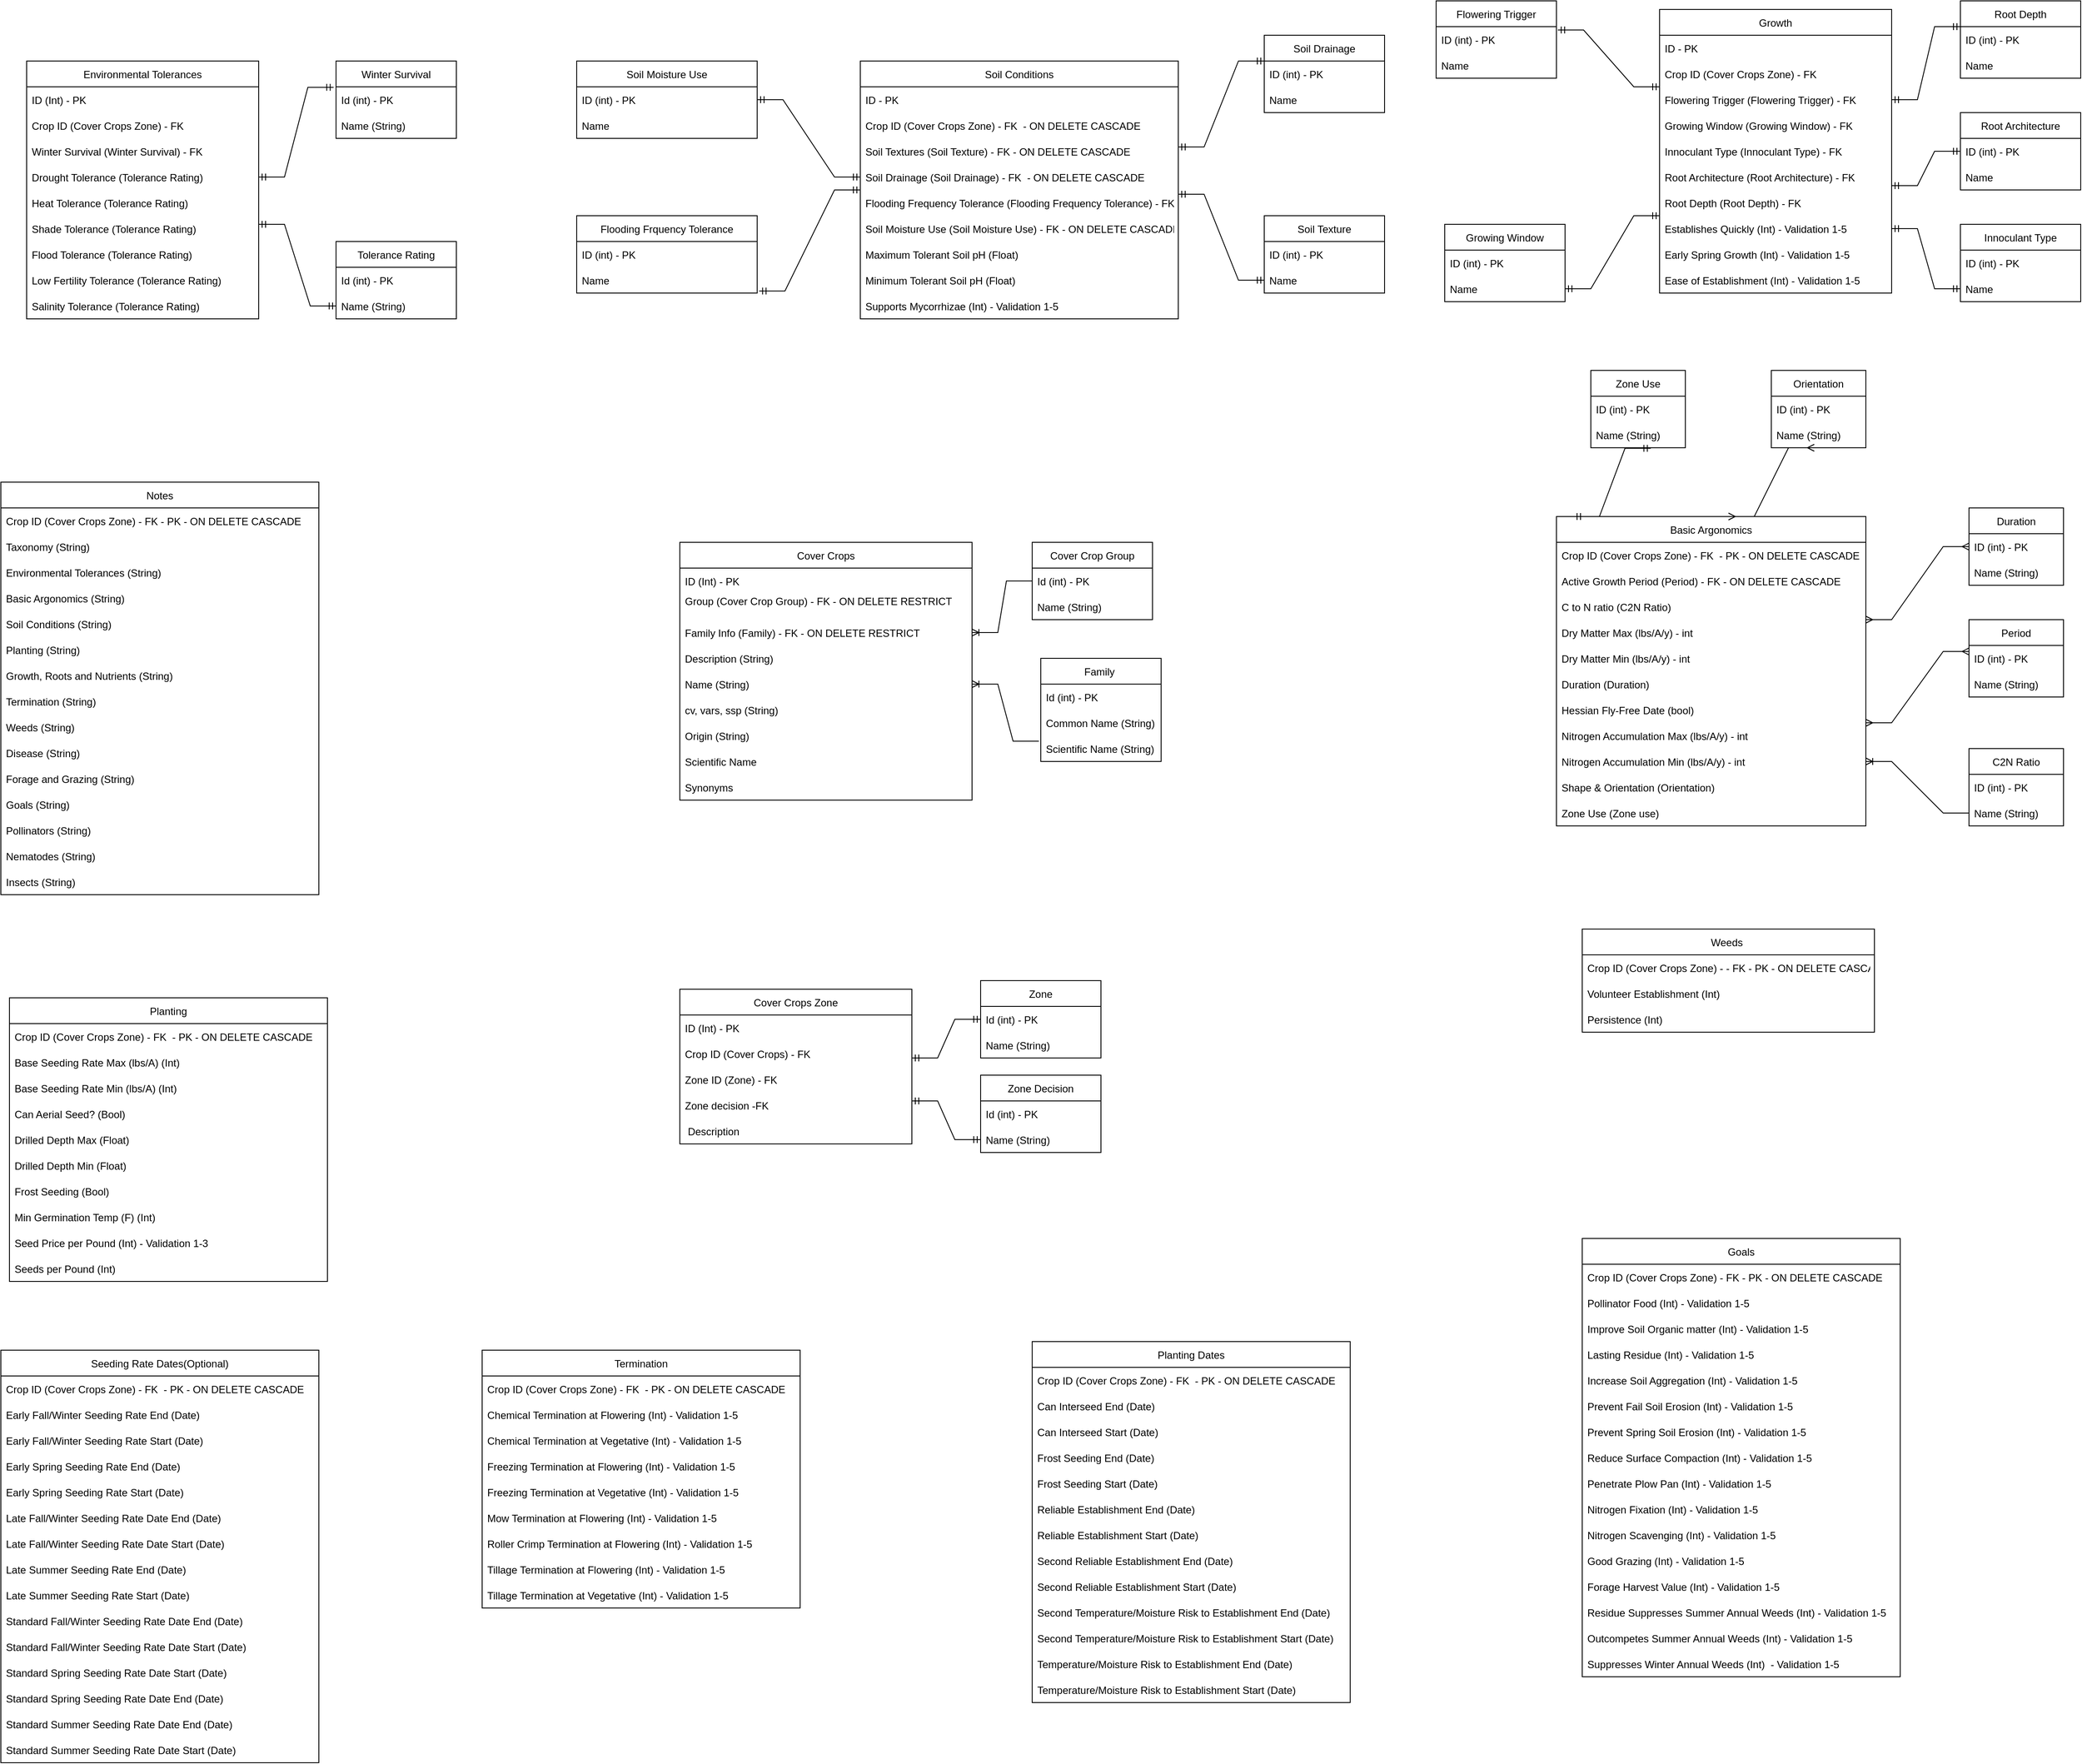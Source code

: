 <mxfile version="16.6.6" type="device"><diagram id="YvXgGmOg7TNwwYnKoNR1" name="Page-1"><mxGraphModel dx="3768" dy="1968" grid="1" gridSize="10" guides="1" tooltips="1" connect="1" arrows="1" fold="1" page="1" pageScale="1" pageWidth="3300" pageHeight="4681" math="0" shadow="0"><root><mxCell id="0"/><mxCell id="1" parent="0"/><mxCell id="e2Z7yDelWwx_3H9v4ghJ-1" value="Cover Crops Zone" style="swimlane;fontStyle=0;childLayout=stackLayout;horizontal=1;startSize=30;horizontalStack=0;resizeParent=1;resizeParentMax=0;resizeLast=0;collapsible=1;marginBottom=0;" parent="1" vertex="1"><mxGeometry x="1030" y="1190" width="270" height="180" as="geometry"/></mxCell><mxCell id="8ZmrrGGoMG1Jyl9fYe96-202" value="ID (Int) - PK" style="text;strokeColor=none;fillColor=none;align=left;verticalAlign=middle;spacingLeft=4;spacingRight=4;overflow=hidden;points=[[0,0.5],[1,0.5]];portConstraint=eastwest;rotatable=0;" vertex="1" parent="e2Z7yDelWwx_3H9v4ghJ-1"><mxGeometry y="30" width="270" height="30" as="geometry"/></mxCell><mxCell id="8ZmrrGGoMG1Jyl9fYe96-209" value="Crop ID (Cover Crops) - FK" style="text;strokeColor=none;fillColor=none;align=left;verticalAlign=middle;spacingLeft=4;spacingRight=4;overflow=hidden;points=[[0,0.5],[1,0.5]];portConstraint=eastwest;rotatable=0;" vertex="1" parent="e2Z7yDelWwx_3H9v4ghJ-1"><mxGeometry y="60" width="270" height="30" as="geometry"/></mxCell><mxCell id="uWI5p5p_LF4B4NpI-hH7-5" value="Zone ID (Zone) - FK" style="text;strokeColor=none;fillColor=none;align=left;verticalAlign=middle;spacingLeft=4;spacingRight=4;overflow=hidden;points=[[0,0.5],[1,0.5]];portConstraint=eastwest;rotatable=0;" parent="e2Z7yDelWwx_3H9v4ghJ-1" vertex="1"><mxGeometry y="90" width="270" height="30" as="geometry"/></mxCell><mxCell id="STODLUbuP3gjZOhB5Aew-36" value="Zone decision -FK " style="text;strokeColor=none;fillColor=none;align=left;verticalAlign=middle;spacingLeft=4;spacingRight=4;overflow=hidden;points=[[0,0.5],[1,0.5]];portConstraint=eastwest;rotatable=0;" parent="e2Z7yDelWwx_3H9v4ghJ-1" vertex="1"><mxGeometry y="120" width="270" height="30" as="geometry"/></mxCell><mxCell id="STODLUbuP3gjZOhB5Aew-25" value=" Description" style="text;strokeColor=none;fillColor=none;align=left;verticalAlign=middle;spacingLeft=4;spacingRight=4;overflow=hidden;points=[[0,0.5],[1,0.5]];portConstraint=eastwest;rotatable=0;" parent="e2Z7yDelWwx_3H9v4ghJ-1" vertex="1"><mxGeometry y="150" width="270" height="30" as="geometry"/></mxCell><mxCell id="e2Z7yDelWwx_3H9v4ghJ-7" value="Cover Crop Group" style="swimlane;fontStyle=0;childLayout=stackLayout;horizontal=1;startSize=30;horizontalStack=0;resizeParent=1;resizeParentMax=0;resizeLast=0;collapsible=1;marginBottom=0;" parent="1" vertex="1"><mxGeometry x="1440" y="670" width="140" height="90" as="geometry"/></mxCell><mxCell id="e2Z7yDelWwx_3H9v4ghJ-9" value="Id (int) - PK" style="text;strokeColor=none;fillColor=none;align=left;verticalAlign=middle;spacingLeft=4;spacingRight=4;overflow=hidden;points=[[0,0.5],[1,0.5]];portConstraint=eastwest;rotatable=0;" parent="e2Z7yDelWwx_3H9v4ghJ-7" vertex="1"><mxGeometry y="30" width="140" height="30" as="geometry"/></mxCell><mxCell id="e2Z7yDelWwx_3H9v4ghJ-11" value="Name (String) " style="text;strokeColor=none;fillColor=none;align=left;verticalAlign=middle;spacingLeft=4;spacingRight=4;overflow=hidden;points=[[0,0.5],[1,0.5]];portConstraint=eastwest;rotatable=0;" parent="e2Z7yDelWwx_3H9v4ghJ-7" vertex="1"><mxGeometry y="60" width="140" height="30" as="geometry"/></mxCell><mxCell id="e2Z7yDelWwx_3H9v4ghJ-14" value="Zone Decision" style="swimlane;fontStyle=0;childLayout=stackLayout;horizontal=1;startSize=30;horizontalStack=0;resizeParent=1;resizeParentMax=0;resizeLast=0;collapsible=1;marginBottom=0;" parent="1" vertex="1"><mxGeometry x="1380" y="1290" width="140" height="90" as="geometry"/></mxCell><mxCell id="e2Z7yDelWwx_3H9v4ghJ-16" value="Id (int) - PK" style="text;strokeColor=none;fillColor=none;align=left;verticalAlign=middle;spacingLeft=4;spacingRight=4;overflow=hidden;points=[[0,0.5],[1,0.5]];portConstraint=eastwest;rotatable=0;" parent="e2Z7yDelWwx_3H9v4ghJ-14" vertex="1"><mxGeometry y="30" width="140" height="30" as="geometry"/></mxCell><mxCell id="STODLUbuP3gjZOhB5Aew-6" value="Name (String)" style="text;strokeColor=none;fillColor=none;align=left;verticalAlign=middle;spacingLeft=4;spacingRight=4;overflow=hidden;points=[[0,0.5],[1,0.5]];portConstraint=eastwest;rotatable=0;" parent="e2Z7yDelWwx_3H9v4ghJ-14" vertex="1"><mxGeometry y="60" width="140" height="30" as="geometry"/></mxCell><mxCell id="STODLUbuP3gjZOhB5Aew-13" value="Family " style="swimlane;fontStyle=0;childLayout=stackLayout;horizontal=1;startSize=30;horizontalStack=0;resizeParent=1;resizeParentMax=0;resizeLast=0;collapsible=1;marginBottom=0;" parent="1" vertex="1"><mxGeometry x="1450" y="805" width="140" height="120" as="geometry"/></mxCell><mxCell id="STODLUbuP3gjZOhB5Aew-14" value="Id (int) - PK" style="text;strokeColor=none;fillColor=none;align=left;verticalAlign=middle;spacingLeft=4;spacingRight=4;overflow=hidden;points=[[0,0.5],[1,0.5]];portConstraint=eastwest;rotatable=0;" parent="STODLUbuP3gjZOhB5Aew-13" vertex="1"><mxGeometry y="30" width="140" height="30" as="geometry"/></mxCell><mxCell id="STODLUbuP3gjZOhB5Aew-15" value="Common Name (String)" style="text;strokeColor=none;fillColor=none;align=left;verticalAlign=middle;spacingLeft=4;spacingRight=4;overflow=hidden;points=[[0,0.5],[1,0.5]];portConstraint=eastwest;rotatable=0;" parent="STODLUbuP3gjZOhB5Aew-13" vertex="1"><mxGeometry y="60" width="140" height="30" as="geometry"/></mxCell><mxCell id="STODLUbuP3gjZOhB5Aew-35" value="Scientific Name (String)" style="text;strokeColor=none;fillColor=none;align=left;verticalAlign=middle;spacingLeft=4;spacingRight=4;overflow=hidden;points=[[0,0.5],[1,0.5]];portConstraint=eastwest;rotatable=0;" parent="STODLUbuP3gjZOhB5Aew-13" vertex="1"><mxGeometry y="90" width="140" height="30" as="geometry"/></mxCell><mxCell id="uWI5p5p_LF4B4NpI-hH7-6" value="Winter Survival" style="swimlane;fontStyle=0;childLayout=stackLayout;horizontal=1;startSize=30;horizontalStack=0;resizeParent=1;resizeParentMax=0;resizeLast=0;collapsible=1;marginBottom=0;" parent="1" vertex="1"><mxGeometry x="630" y="110" width="140" height="90" as="geometry"/></mxCell><mxCell id="uWI5p5p_LF4B4NpI-hH7-7" value="Id (int) - PK" style="text;strokeColor=none;fillColor=none;align=left;verticalAlign=middle;spacingLeft=4;spacingRight=4;overflow=hidden;points=[[0,0.5],[1,0.5]];portConstraint=eastwest;rotatable=0;" parent="uWI5p5p_LF4B4NpI-hH7-6" vertex="1"><mxGeometry y="30" width="140" height="30" as="geometry"/></mxCell><mxCell id="uWI5p5p_LF4B4NpI-hH7-8" value="Name (String) " style="text;strokeColor=none;fillColor=none;align=left;verticalAlign=middle;spacingLeft=4;spacingRight=4;overflow=hidden;points=[[0,0.5],[1,0.5]];portConstraint=eastwest;rotatable=0;" parent="uWI5p5p_LF4B4NpI-hH7-6" vertex="1"><mxGeometry y="60" width="140" height="30" as="geometry"/></mxCell><mxCell id="uWI5p5p_LF4B4NpI-hH7-10" value="Environmental Tolerances" style="swimlane;fontStyle=0;childLayout=stackLayout;horizontal=1;startSize=30;horizontalStack=0;resizeParent=1;resizeParentMax=0;resizeLast=0;collapsible=1;marginBottom=0;" parent="1" vertex="1"><mxGeometry x="270" y="110" width="270" height="300" as="geometry"/></mxCell><mxCell id="uWI5p5p_LF4B4NpI-hH7-11" value="ID (Int) - PK" style="text;strokeColor=none;fillColor=none;align=left;verticalAlign=middle;spacingLeft=4;spacingRight=4;overflow=hidden;points=[[0,0.5],[1,0.5]];portConstraint=eastwest;rotatable=0;" parent="uWI5p5p_LF4B4NpI-hH7-10" vertex="1"><mxGeometry y="30" width="270" height="30" as="geometry"/></mxCell><mxCell id="uWI5p5p_LF4B4NpI-hH7-22" value="Crop ID (Cover Crops Zone) - FK" style="text;strokeColor=none;fillColor=none;align=left;verticalAlign=middle;spacingLeft=4;spacingRight=4;overflow=hidden;points=[[0,0.5],[1,0.5]];portConstraint=eastwest;rotatable=0;" parent="uWI5p5p_LF4B4NpI-hH7-10" vertex="1"><mxGeometry y="60" width="270" height="30" as="geometry"/></mxCell><mxCell id="uWI5p5p_LF4B4NpI-hH7-38" value="Winter Survival (Winter Survival) - FK" style="text;strokeColor=none;fillColor=none;align=left;verticalAlign=middle;spacingLeft=4;spacingRight=4;overflow=hidden;points=[[0,0.5],[1,0.5]];portConstraint=eastwest;rotatable=0;" parent="uWI5p5p_LF4B4NpI-hH7-10" vertex="1"><mxGeometry y="90" width="270" height="30" as="geometry"/></mxCell><mxCell id="uWI5p5p_LF4B4NpI-hH7-32" value="Drought Tolerance (Tolerance Rating) " style="text;strokeColor=none;fillColor=none;align=left;verticalAlign=middle;spacingLeft=4;spacingRight=4;overflow=hidden;points=[[0,0.5],[1,0.5]];portConstraint=eastwest;rotatable=0;" parent="uWI5p5p_LF4B4NpI-hH7-10" vertex="1"><mxGeometry y="120" width="270" height="30" as="geometry"/></mxCell><mxCell id="uWI5p5p_LF4B4NpI-hH7-33" value="Heat Tolerance (Tolerance Rating)" style="text;strokeColor=none;fillColor=none;align=left;verticalAlign=middle;spacingLeft=4;spacingRight=4;overflow=hidden;points=[[0,0.5],[1,0.5]];portConstraint=eastwest;rotatable=0;" parent="uWI5p5p_LF4B4NpI-hH7-10" vertex="1"><mxGeometry y="150" width="270" height="30" as="geometry"/></mxCell><mxCell id="uWI5p5p_LF4B4NpI-hH7-34" value="Shade Tolerance (Tolerance Rating)" style="text;strokeColor=none;fillColor=none;align=left;verticalAlign=middle;spacingLeft=4;spacingRight=4;overflow=hidden;points=[[0,0.5],[1,0.5]];portConstraint=eastwest;rotatable=0;" parent="uWI5p5p_LF4B4NpI-hH7-10" vertex="1"><mxGeometry y="180" width="270" height="30" as="geometry"/></mxCell><mxCell id="uWI5p5p_LF4B4NpI-hH7-35" value="Flood Tolerance (Tolerance Rating)" style="text;strokeColor=none;fillColor=none;align=left;verticalAlign=middle;spacingLeft=4;spacingRight=4;overflow=hidden;points=[[0,0.5],[1,0.5]];portConstraint=eastwest;rotatable=0;" parent="uWI5p5p_LF4B4NpI-hH7-10" vertex="1"><mxGeometry y="210" width="270" height="30" as="geometry"/></mxCell><mxCell id="uWI5p5p_LF4B4NpI-hH7-36" value="Low Fertility Tolerance (Tolerance Rating)" style="text;strokeColor=none;fillColor=none;align=left;verticalAlign=middle;spacingLeft=4;spacingRight=4;overflow=hidden;points=[[0,0.5],[1,0.5]];portConstraint=eastwest;rotatable=0;" parent="uWI5p5p_LF4B4NpI-hH7-10" vertex="1"><mxGeometry y="240" width="270" height="30" as="geometry"/></mxCell><mxCell id="uWI5p5p_LF4B4NpI-hH7-37" value="Salinity Tolerance (Tolerance Rating)" style="text;strokeColor=none;fillColor=none;align=left;verticalAlign=middle;spacingLeft=4;spacingRight=4;overflow=hidden;points=[[0,0.5],[1,0.5]];portConstraint=eastwest;rotatable=0;" parent="uWI5p5p_LF4B4NpI-hH7-10" vertex="1"><mxGeometry y="270" width="270" height="30" as="geometry"/></mxCell><mxCell id="8ZmrrGGoMG1Jyl9fYe96-1" value="Basic Argonomics" style="swimlane;fontStyle=0;childLayout=stackLayout;horizontal=1;startSize=30;horizontalStack=0;resizeParent=1;resizeParentMax=0;resizeLast=0;collapsible=1;marginBottom=0;" vertex="1" parent="1"><mxGeometry x="2050" y="640" width="360" height="360" as="geometry"/></mxCell><mxCell id="8ZmrrGGoMG1Jyl9fYe96-274" value="" style="edgeStyle=entityRelationEdgeStyle;fontSize=12;html=1;endArrow=ERmany;startArrow=ERmany;rounded=0;fontColor=#000000;exitX=0.556;exitY=0;exitDx=0;exitDy=0;exitPerimeter=0;" edge="1" parent="8ZmrrGGoMG1Jyl9fYe96-1" source="8ZmrrGGoMG1Jyl9fYe96-1"><mxGeometry width="100" height="100" relative="1" as="geometry"><mxPoint x="200" y="20" as="sourcePoint"/><mxPoint x="300" y="-80" as="targetPoint"/></mxGeometry></mxCell><mxCell id="8ZmrrGGoMG1Jyl9fYe96-3" value="Crop ID (Cover Crops Zone) - FK  - PK - ON DELETE CASCADE" style="text;strokeColor=none;fillColor=none;align=left;verticalAlign=middle;spacingLeft=4;spacingRight=4;overflow=hidden;points=[[0,0.5],[1,0.5]];portConstraint=eastwest;rotatable=0;" vertex="1" parent="8ZmrrGGoMG1Jyl9fYe96-1"><mxGeometry y="30" width="360" height="30" as="geometry"/></mxCell><mxCell id="8ZmrrGGoMG1Jyl9fYe96-4" value="Active Growth Period (Period) - FK - ON DELETE CASCADE" style="text;strokeColor=none;fillColor=none;align=left;verticalAlign=middle;spacingLeft=4;spacingRight=4;overflow=hidden;points=[[0,0.5],[1,0.5]];portConstraint=eastwest;rotatable=0;" vertex="1" parent="8ZmrrGGoMG1Jyl9fYe96-1"><mxGeometry y="60" width="360" height="30" as="geometry"/></mxCell><mxCell id="8ZmrrGGoMG1Jyl9fYe96-5" value="C to N ratio (C2N Ratio)" style="text;strokeColor=none;fillColor=none;align=left;verticalAlign=middle;spacingLeft=4;spacingRight=4;overflow=hidden;points=[[0,0.5],[1,0.5]];portConstraint=eastwest;rotatable=0;" vertex="1" parent="8ZmrrGGoMG1Jyl9fYe96-1"><mxGeometry y="90" width="360" height="30" as="geometry"/></mxCell><mxCell id="8ZmrrGGoMG1Jyl9fYe96-231" value="Dry Matter Max (lbs/A/y) - int" style="text;strokeColor=none;fillColor=none;align=left;verticalAlign=middle;spacingLeft=4;spacingRight=4;overflow=hidden;points=[[0,0.5],[1,0.5]];portConstraint=eastwest;rotatable=0;" vertex="1" parent="8ZmrrGGoMG1Jyl9fYe96-1"><mxGeometry y="120" width="360" height="30" as="geometry"/></mxCell><mxCell id="8ZmrrGGoMG1Jyl9fYe96-232" value="Dry Matter Min (lbs/A/y) - int" style="text;strokeColor=none;fillColor=none;align=left;verticalAlign=middle;spacingLeft=4;spacingRight=4;overflow=hidden;points=[[0,0.5],[1,0.5]];portConstraint=eastwest;rotatable=0;" vertex="1" parent="8ZmrrGGoMG1Jyl9fYe96-1"><mxGeometry y="150" width="360" height="30" as="geometry"/></mxCell><mxCell id="8ZmrrGGoMG1Jyl9fYe96-233" value="Duration (Duration)" style="text;strokeColor=none;fillColor=none;align=left;verticalAlign=middle;spacingLeft=4;spacingRight=4;overflow=hidden;points=[[0,0.5],[1,0.5]];portConstraint=eastwest;rotatable=0;" vertex="1" parent="8ZmrrGGoMG1Jyl9fYe96-1"><mxGeometry y="180" width="360" height="30" as="geometry"/></mxCell><mxCell id="8ZmrrGGoMG1Jyl9fYe96-263" value="Hessian Fly-Free Date (bool)" style="text;strokeColor=none;fillColor=none;align=left;verticalAlign=middle;spacingLeft=4;spacingRight=4;overflow=hidden;points=[[0,0.5],[1,0.5]];portConstraint=eastwest;rotatable=0;" vertex="1" parent="8ZmrrGGoMG1Jyl9fYe96-1"><mxGeometry y="210" width="360" height="30" as="geometry"/></mxCell><mxCell id="8ZmrrGGoMG1Jyl9fYe96-264" value="Nitrogen Accumulation Max (lbs/A/y) - int" style="text;strokeColor=none;fillColor=none;align=left;verticalAlign=middle;spacingLeft=4;spacingRight=4;overflow=hidden;points=[[0,0.5],[1,0.5]];portConstraint=eastwest;rotatable=0;" vertex="1" parent="8ZmrrGGoMG1Jyl9fYe96-1"><mxGeometry y="240" width="360" height="30" as="geometry"/></mxCell><mxCell id="8ZmrrGGoMG1Jyl9fYe96-265" value="Nitrogen Accumulation Min (lbs/A/y) - int" style="text;strokeColor=none;fillColor=none;align=left;verticalAlign=middle;spacingLeft=4;spacingRight=4;overflow=hidden;points=[[0,0.5],[1,0.5]];portConstraint=eastwest;rotatable=0;" vertex="1" parent="8ZmrrGGoMG1Jyl9fYe96-1"><mxGeometry y="270" width="360" height="30" as="geometry"/></mxCell><mxCell id="8ZmrrGGoMG1Jyl9fYe96-266" value="Shape &amp; Orientation (Orientation)" style="text;strokeColor=none;fillColor=none;align=left;verticalAlign=middle;spacingLeft=4;spacingRight=4;overflow=hidden;points=[[0,0.5],[1,0.5]];portConstraint=eastwest;rotatable=0;" vertex="1" parent="8ZmrrGGoMG1Jyl9fYe96-1"><mxGeometry y="300" width="360" height="30" as="geometry"/></mxCell><mxCell id="8ZmrrGGoMG1Jyl9fYe96-234" value="Zone Use (Zone use)" style="text;strokeColor=none;fillColor=none;align=left;verticalAlign=middle;spacingLeft=4;spacingRight=4;overflow=hidden;points=[[0,0.5],[1,0.5]];portConstraint=eastwest;rotatable=0;" vertex="1" parent="8ZmrrGGoMG1Jyl9fYe96-1"><mxGeometry y="330" width="360" height="30" as="geometry"/></mxCell><mxCell id="8ZmrrGGoMG1Jyl9fYe96-273" value="" style="edgeStyle=entityRelationEdgeStyle;fontSize=12;html=1;endArrow=ERmandOne;startArrow=ERmandOne;rounded=0;fontColor=#000000;entryX=0.634;entryY=1.022;entryDx=0;entryDy=0;entryPerimeter=0;" edge="1" parent="8ZmrrGGoMG1Jyl9fYe96-1" target="8ZmrrGGoMG1Jyl9fYe96-272"><mxGeometry width="100" height="100" relative="1" as="geometry"><mxPoint x="20" as="sourcePoint"/><mxPoint x="120" y="-100" as="targetPoint"/></mxGeometry></mxCell><mxCell id="8ZmrrGGoMG1Jyl9fYe96-12" value="Goals" style="swimlane;fontStyle=0;childLayout=stackLayout;horizontal=1;startSize=30;horizontalStack=0;resizeParent=1;resizeParentMax=0;resizeLast=0;collapsible=1;marginBottom=0;" vertex="1" parent="1"><mxGeometry x="2080" y="1480" width="370" height="510" as="geometry"/></mxCell><mxCell id="8ZmrrGGoMG1Jyl9fYe96-14" value="Crop ID (Cover Crops Zone) - FK - PK - ON DELETE CASCADE" style="text;strokeColor=none;fillColor=none;align=left;verticalAlign=middle;spacingLeft=4;spacingRight=4;overflow=hidden;points=[[0,0.5],[1,0.5]];portConstraint=eastwest;rotatable=0;" vertex="1" parent="8ZmrrGGoMG1Jyl9fYe96-12"><mxGeometry y="30" width="370" height="30" as="geometry"/></mxCell><mxCell id="8ZmrrGGoMG1Jyl9fYe96-15" value="Pollinator Food (Int) - Validation 1-5" style="text;strokeColor=none;fillColor=none;align=left;verticalAlign=middle;spacingLeft=4;spacingRight=4;overflow=hidden;points=[[0,0.5],[1,0.5]];portConstraint=eastwest;rotatable=0;" vertex="1" parent="8ZmrrGGoMG1Jyl9fYe96-12"><mxGeometry y="60" width="370" height="30" as="geometry"/></mxCell><mxCell id="8ZmrrGGoMG1Jyl9fYe96-16" value="Improve Soil Organic matter (Int) - Validation 1-5" style="text;strokeColor=none;fillColor=none;align=left;verticalAlign=middle;spacingLeft=4;spacingRight=4;overflow=hidden;points=[[0,0.5],[1,0.5]];portConstraint=eastwest;rotatable=0;" vertex="1" parent="8ZmrrGGoMG1Jyl9fYe96-12"><mxGeometry y="90" width="370" height="30" as="geometry"/></mxCell><mxCell id="8ZmrrGGoMG1Jyl9fYe96-17" value="Lasting Residue (Int) - Validation 1-5" style="text;strokeColor=none;fillColor=none;align=left;verticalAlign=middle;spacingLeft=4;spacingRight=4;overflow=hidden;points=[[0,0.5],[1,0.5]];portConstraint=eastwest;rotatable=0;" vertex="1" parent="8ZmrrGGoMG1Jyl9fYe96-12"><mxGeometry y="120" width="370" height="30" as="geometry"/></mxCell><mxCell id="8ZmrrGGoMG1Jyl9fYe96-18" value="Increase Soil Aggregation (Int) - Validation 1-5" style="text;strokeColor=none;fillColor=none;align=left;verticalAlign=middle;spacingLeft=4;spacingRight=4;overflow=hidden;points=[[0,0.5],[1,0.5]];portConstraint=eastwest;rotatable=0;" vertex="1" parent="8ZmrrGGoMG1Jyl9fYe96-12"><mxGeometry y="150" width="370" height="30" as="geometry"/></mxCell><mxCell id="8ZmrrGGoMG1Jyl9fYe96-19" value="Prevent Fail Soil Erosion (Int) - Validation 1-5" style="text;strokeColor=none;fillColor=none;align=left;verticalAlign=middle;spacingLeft=4;spacingRight=4;overflow=hidden;points=[[0,0.5],[1,0.5]];portConstraint=eastwest;rotatable=0;" vertex="1" parent="8ZmrrGGoMG1Jyl9fYe96-12"><mxGeometry y="180" width="370" height="30" as="geometry"/></mxCell><mxCell id="8ZmrrGGoMG1Jyl9fYe96-20" value="Prevent Spring Soil Erosion (Int) - Validation 1-5" style="text;strokeColor=none;fillColor=none;align=left;verticalAlign=middle;spacingLeft=4;spacingRight=4;overflow=hidden;points=[[0,0.5],[1,0.5]];portConstraint=eastwest;rotatable=0;" vertex="1" parent="8ZmrrGGoMG1Jyl9fYe96-12"><mxGeometry y="210" width="370" height="30" as="geometry"/></mxCell><mxCell id="8ZmrrGGoMG1Jyl9fYe96-21" value="Reduce Surface Compaction (Int) - Validation 1-5" style="text;strokeColor=none;fillColor=none;align=left;verticalAlign=middle;spacingLeft=4;spacingRight=4;overflow=hidden;points=[[0,0.5],[1,0.5]];portConstraint=eastwest;rotatable=0;" vertex="1" parent="8ZmrrGGoMG1Jyl9fYe96-12"><mxGeometry y="240" width="370" height="30" as="geometry"/></mxCell><mxCell id="8ZmrrGGoMG1Jyl9fYe96-22" value="Penetrate Plow Pan (Int) - Validation 1-5" style="text;strokeColor=none;fillColor=none;align=left;verticalAlign=middle;spacingLeft=4;spacingRight=4;overflow=hidden;points=[[0,0.5],[1,0.5]];portConstraint=eastwest;rotatable=0;" vertex="1" parent="8ZmrrGGoMG1Jyl9fYe96-12"><mxGeometry y="270" width="370" height="30" as="geometry"/></mxCell><mxCell id="8ZmrrGGoMG1Jyl9fYe96-23" value="Nitrogen Fixation (Int) - Validation 1-5" style="text;strokeColor=none;fillColor=none;align=left;verticalAlign=middle;spacingLeft=4;spacingRight=4;overflow=hidden;points=[[0,0.5],[1,0.5]];portConstraint=eastwest;rotatable=0;" vertex="1" parent="8ZmrrGGoMG1Jyl9fYe96-12"><mxGeometry y="300" width="370" height="30" as="geometry"/></mxCell><mxCell id="8ZmrrGGoMG1Jyl9fYe96-24" value="Nitrogen Scavenging (Int) - Validation 1-5" style="text;strokeColor=none;fillColor=none;align=left;verticalAlign=middle;spacingLeft=4;spacingRight=4;overflow=hidden;points=[[0,0.5],[1,0.5]];portConstraint=eastwest;rotatable=0;" vertex="1" parent="8ZmrrGGoMG1Jyl9fYe96-12"><mxGeometry y="330" width="370" height="30" as="geometry"/></mxCell><mxCell id="8ZmrrGGoMG1Jyl9fYe96-25" value="Good Grazing (Int) - Validation 1-5" style="text;strokeColor=none;fillColor=none;align=left;verticalAlign=middle;spacingLeft=4;spacingRight=4;overflow=hidden;points=[[0,0.5],[1,0.5]];portConstraint=eastwest;rotatable=0;" vertex="1" parent="8ZmrrGGoMG1Jyl9fYe96-12"><mxGeometry y="360" width="370" height="30" as="geometry"/></mxCell><mxCell id="8ZmrrGGoMG1Jyl9fYe96-26" value="Forage Harvest Value (Int) - Validation 1-5" style="text;strokeColor=none;fillColor=none;align=left;verticalAlign=middle;spacingLeft=4;spacingRight=4;overflow=hidden;points=[[0,0.5],[1,0.5]];portConstraint=eastwest;rotatable=0;" vertex="1" parent="8ZmrrGGoMG1Jyl9fYe96-12"><mxGeometry y="390" width="370" height="30" as="geometry"/></mxCell><mxCell id="8ZmrrGGoMG1Jyl9fYe96-27" value="Residue Suppresses Summer Annual Weeds (Int) - Validation 1-5" style="text;strokeColor=none;fillColor=none;align=left;verticalAlign=middle;spacingLeft=4;spacingRight=4;overflow=hidden;points=[[0,0.5],[1,0.5]];portConstraint=eastwest;rotatable=0;" vertex="1" parent="8ZmrrGGoMG1Jyl9fYe96-12"><mxGeometry y="420" width="370" height="30" as="geometry"/></mxCell><mxCell id="8ZmrrGGoMG1Jyl9fYe96-28" value="Outcompetes Summer Annual Weeds (Int) - Validation 1-5" style="text;strokeColor=none;fillColor=none;align=left;verticalAlign=middle;spacingLeft=4;spacingRight=4;overflow=hidden;points=[[0,0.5],[1,0.5]];portConstraint=eastwest;rotatable=0;" vertex="1" parent="8ZmrrGGoMG1Jyl9fYe96-12"><mxGeometry y="450" width="370" height="30" as="geometry"/></mxCell><mxCell id="8ZmrrGGoMG1Jyl9fYe96-29" value="Suppresses Winter Annual Weeds (Int)  - Validation 1-5" style="text;strokeColor=none;fillColor=none;align=left;verticalAlign=middle;spacingLeft=4;spacingRight=4;overflow=hidden;points=[[0,0.5],[1,0.5]];portConstraint=eastwest;rotatable=0;" vertex="1" parent="8ZmrrGGoMG1Jyl9fYe96-12"><mxGeometry y="480" width="370" height="30" as="geometry"/></mxCell><mxCell id="8ZmrrGGoMG1Jyl9fYe96-34" value="Weeds " style="swimlane;fontStyle=0;childLayout=stackLayout;horizontal=1;startSize=30;horizontalStack=0;resizeParent=1;resizeParentMax=0;resizeLast=0;collapsible=1;marginBottom=0;" vertex="1" parent="1"><mxGeometry x="2080" y="1120" width="340" height="120" as="geometry"/></mxCell><mxCell id="8ZmrrGGoMG1Jyl9fYe96-38" value="Crop ID (Cover Crops Zone) - - FK - PK - ON DELETE CASCADE" style="text;strokeColor=none;fillColor=none;align=left;verticalAlign=middle;spacingLeft=4;spacingRight=4;overflow=hidden;points=[[0,0.5],[1,0.5]];portConstraint=eastwest;rotatable=0;" vertex="1" parent="8ZmrrGGoMG1Jyl9fYe96-34"><mxGeometry y="30" width="340" height="30" as="geometry"/></mxCell><mxCell id="8ZmrrGGoMG1Jyl9fYe96-36" value="Volunteer Establishment (Int)" style="text;strokeColor=none;fillColor=none;align=left;verticalAlign=middle;spacingLeft=4;spacingRight=4;overflow=hidden;points=[[0,0.5],[1,0.5]];portConstraint=eastwest;rotatable=0;" vertex="1" parent="8ZmrrGGoMG1Jyl9fYe96-34"><mxGeometry y="60" width="340" height="30" as="geometry"/></mxCell><mxCell id="8ZmrrGGoMG1Jyl9fYe96-37" value="Persistence (Int)" style="text;strokeColor=none;fillColor=none;align=left;verticalAlign=middle;spacingLeft=4;spacingRight=4;overflow=hidden;points=[[0,0.5],[1,0.5]];portConstraint=eastwest;rotatable=0;" vertex="1" parent="8ZmrrGGoMG1Jyl9fYe96-34"><mxGeometry y="90" width="340" height="30" as="geometry"/></mxCell><mxCell id="8ZmrrGGoMG1Jyl9fYe96-45" value="Notes" style="swimlane;fontStyle=0;childLayout=stackLayout;horizontal=1;startSize=30;horizontalStack=0;resizeParent=1;resizeParentMax=0;resizeLast=0;collapsible=1;marginBottom=0;" vertex="1" parent="1"><mxGeometry x="240" y="600" width="370" height="480" as="geometry"/></mxCell><mxCell id="8ZmrrGGoMG1Jyl9fYe96-46" value="Crop ID (Cover Crops Zone) - FK - PK - ON DELETE CASCADE" style="text;strokeColor=none;fillColor=none;align=left;verticalAlign=middle;spacingLeft=4;spacingRight=4;overflow=hidden;points=[[0,0.5],[1,0.5]];portConstraint=eastwest;rotatable=0;" vertex="1" parent="8ZmrrGGoMG1Jyl9fYe96-45"><mxGeometry y="30" width="370" height="30" as="geometry"/></mxCell><mxCell id="8ZmrrGGoMG1Jyl9fYe96-47" value="Taxonomy (String)" style="text;strokeColor=none;fillColor=none;align=left;verticalAlign=middle;spacingLeft=4;spacingRight=4;overflow=hidden;points=[[0,0.5],[1,0.5]];portConstraint=eastwest;rotatable=0;" vertex="1" parent="8ZmrrGGoMG1Jyl9fYe96-45"><mxGeometry y="60" width="370" height="30" as="geometry"/></mxCell><mxCell id="8ZmrrGGoMG1Jyl9fYe96-48" value="Environmental Tolerances (String)" style="text;strokeColor=none;fillColor=none;align=left;verticalAlign=middle;spacingLeft=4;spacingRight=4;overflow=hidden;points=[[0,0.5],[1,0.5]];portConstraint=eastwest;rotatable=0;" vertex="1" parent="8ZmrrGGoMG1Jyl9fYe96-45"><mxGeometry y="90" width="370" height="30" as="geometry"/></mxCell><mxCell id="8ZmrrGGoMG1Jyl9fYe96-49" value="Basic Argonomics (String)" style="text;strokeColor=none;fillColor=none;align=left;verticalAlign=middle;spacingLeft=4;spacingRight=4;overflow=hidden;points=[[0,0.5],[1,0.5]];portConstraint=eastwest;rotatable=0;" vertex="1" parent="8ZmrrGGoMG1Jyl9fYe96-45"><mxGeometry y="120" width="370" height="30" as="geometry"/></mxCell><mxCell id="8ZmrrGGoMG1Jyl9fYe96-50" value="Soil Conditions (String)" style="text;strokeColor=none;fillColor=none;align=left;verticalAlign=middle;spacingLeft=4;spacingRight=4;overflow=hidden;points=[[0,0.5],[1,0.5]];portConstraint=eastwest;rotatable=0;" vertex="1" parent="8ZmrrGGoMG1Jyl9fYe96-45"><mxGeometry y="150" width="370" height="30" as="geometry"/></mxCell><mxCell id="8ZmrrGGoMG1Jyl9fYe96-51" value="Planting (String)" style="text;strokeColor=none;fillColor=none;align=left;verticalAlign=middle;spacingLeft=4;spacingRight=4;overflow=hidden;points=[[0,0.5],[1,0.5]];portConstraint=eastwest;rotatable=0;" vertex="1" parent="8ZmrrGGoMG1Jyl9fYe96-45"><mxGeometry y="180" width="370" height="30" as="geometry"/></mxCell><mxCell id="8ZmrrGGoMG1Jyl9fYe96-52" value="Growth, Roots and Nutrients (String)" style="text;strokeColor=none;fillColor=none;align=left;verticalAlign=middle;spacingLeft=4;spacingRight=4;overflow=hidden;points=[[0,0.5],[1,0.5]];portConstraint=eastwest;rotatable=0;" vertex="1" parent="8ZmrrGGoMG1Jyl9fYe96-45"><mxGeometry y="210" width="370" height="30" as="geometry"/></mxCell><mxCell id="8ZmrrGGoMG1Jyl9fYe96-53" value="Termination (String)" style="text;strokeColor=none;fillColor=none;align=left;verticalAlign=middle;spacingLeft=4;spacingRight=4;overflow=hidden;points=[[0,0.5],[1,0.5]];portConstraint=eastwest;rotatable=0;" vertex="1" parent="8ZmrrGGoMG1Jyl9fYe96-45"><mxGeometry y="240" width="370" height="30" as="geometry"/></mxCell><mxCell id="8ZmrrGGoMG1Jyl9fYe96-54" value="Weeds (String)" style="text;strokeColor=none;fillColor=none;align=left;verticalAlign=middle;spacingLeft=4;spacingRight=4;overflow=hidden;points=[[0,0.5],[1,0.5]];portConstraint=eastwest;rotatable=0;" vertex="1" parent="8ZmrrGGoMG1Jyl9fYe96-45"><mxGeometry y="270" width="370" height="30" as="geometry"/></mxCell><mxCell id="8ZmrrGGoMG1Jyl9fYe96-55" value="Disease (String)" style="text;strokeColor=none;fillColor=none;align=left;verticalAlign=middle;spacingLeft=4;spacingRight=4;overflow=hidden;points=[[0,0.5],[1,0.5]];portConstraint=eastwest;rotatable=0;" vertex="1" parent="8ZmrrGGoMG1Jyl9fYe96-45"><mxGeometry y="300" width="370" height="30" as="geometry"/></mxCell><mxCell id="8ZmrrGGoMG1Jyl9fYe96-56" value="Forage and Grazing (String)" style="text;strokeColor=none;fillColor=none;align=left;verticalAlign=middle;spacingLeft=4;spacingRight=4;overflow=hidden;points=[[0,0.5],[1,0.5]];portConstraint=eastwest;rotatable=0;" vertex="1" parent="8ZmrrGGoMG1Jyl9fYe96-45"><mxGeometry y="330" width="370" height="30" as="geometry"/></mxCell><mxCell id="8ZmrrGGoMG1Jyl9fYe96-57" value="Goals (String)" style="text;strokeColor=none;fillColor=none;align=left;verticalAlign=middle;spacingLeft=4;spacingRight=4;overflow=hidden;points=[[0,0.5],[1,0.5]];portConstraint=eastwest;rotatable=0;" vertex="1" parent="8ZmrrGGoMG1Jyl9fYe96-45"><mxGeometry y="360" width="370" height="30" as="geometry"/></mxCell><mxCell id="8ZmrrGGoMG1Jyl9fYe96-58" value="Pollinators (String)" style="text;strokeColor=none;fillColor=none;align=left;verticalAlign=middle;spacingLeft=4;spacingRight=4;overflow=hidden;points=[[0,0.5],[1,0.5]];portConstraint=eastwest;rotatable=0;" vertex="1" parent="8ZmrrGGoMG1Jyl9fYe96-45"><mxGeometry y="390" width="370" height="30" as="geometry"/></mxCell><mxCell id="8ZmrrGGoMG1Jyl9fYe96-59" value="Nematodes (String)" style="text;strokeColor=none;fillColor=none;align=left;verticalAlign=middle;spacingLeft=4;spacingRight=4;overflow=hidden;points=[[0,0.5],[1,0.5]];portConstraint=eastwest;rotatable=0;" vertex="1" parent="8ZmrrGGoMG1Jyl9fYe96-45"><mxGeometry y="420" width="370" height="30" as="geometry"/></mxCell><mxCell id="8ZmrrGGoMG1Jyl9fYe96-60" value="Insects (String)" style="text;strokeColor=none;fillColor=none;align=left;verticalAlign=middle;spacingLeft=4;spacingRight=4;overflow=hidden;points=[[0,0.5],[1,0.5]];portConstraint=eastwest;rotatable=0;" vertex="1" parent="8ZmrrGGoMG1Jyl9fYe96-45"><mxGeometry y="450" width="370" height="30" as="geometry"/></mxCell><mxCell id="8ZmrrGGoMG1Jyl9fYe96-64" value="Soil Conditions" style="swimlane;fontStyle=0;childLayout=stackLayout;horizontal=1;startSize=30;horizontalStack=0;resizeParent=1;resizeParentMax=0;resizeLast=0;collapsible=1;marginBottom=0;" vertex="1" parent="1"><mxGeometry x="1240" y="110" width="370" height="300" as="geometry"/></mxCell><mxCell id="8ZmrrGGoMG1Jyl9fYe96-95" value="ID - PK" style="text;strokeColor=none;fillColor=none;align=left;verticalAlign=middle;spacingLeft=4;spacingRight=4;overflow=hidden;points=[[0,0.5],[1,0.5]];portConstraint=eastwest;rotatable=0;" vertex="1" parent="8ZmrrGGoMG1Jyl9fYe96-64"><mxGeometry y="30" width="370" height="30" as="geometry"/></mxCell><mxCell id="8ZmrrGGoMG1Jyl9fYe96-65" value="Crop ID (Cover Crops Zone) - FK  - ON DELETE CASCADE" style="text;strokeColor=none;fillColor=none;align=left;verticalAlign=middle;spacingLeft=4;spacingRight=4;overflow=hidden;points=[[0,0.5],[1,0.5]];portConstraint=eastwest;rotatable=0;" vertex="1" parent="8ZmrrGGoMG1Jyl9fYe96-64"><mxGeometry y="60" width="370" height="30" as="geometry"/></mxCell><mxCell id="8ZmrrGGoMG1Jyl9fYe96-72" value="Soil Textures (Soil Texture) - FK - ON DELETE CASCADE" style="text;strokeColor=none;fillColor=none;align=left;verticalAlign=middle;spacingLeft=4;spacingRight=4;overflow=hidden;points=[[0,0.5],[1,0.5]];portConstraint=eastwest;rotatable=0;" vertex="1" parent="8ZmrrGGoMG1Jyl9fYe96-64"><mxGeometry y="90" width="370" height="30" as="geometry"/></mxCell><mxCell id="8ZmrrGGoMG1Jyl9fYe96-70" value="Soil Drainage (Soil Drainage) - FK  - ON DELETE CASCADE" style="text;strokeColor=none;fillColor=none;align=left;verticalAlign=middle;spacingLeft=4;spacingRight=4;overflow=hidden;points=[[0,0.5],[1,0.5]];portConstraint=eastwest;rotatable=0;" vertex="1" parent="8ZmrrGGoMG1Jyl9fYe96-64"><mxGeometry y="120" width="370" height="30" as="geometry"/></mxCell><mxCell id="8ZmrrGGoMG1Jyl9fYe96-66" value="Flooding Frequency Tolerance (Flooding Frequency Tolerance) - FK " style="text;strokeColor=none;fillColor=none;align=left;verticalAlign=middle;spacingLeft=4;spacingRight=4;overflow=hidden;points=[[0,0.5],[1,0.5]];portConstraint=eastwest;rotatable=0;" vertex="1" parent="8ZmrrGGoMG1Jyl9fYe96-64"><mxGeometry y="150" width="370" height="30" as="geometry"/></mxCell><mxCell id="8ZmrrGGoMG1Jyl9fYe96-71" value="Soil Moisture Use (Soil Moisture Use) - FK - ON DELETE CASCADE" style="text;strokeColor=none;fillColor=none;align=left;verticalAlign=middle;spacingLeft=4;spacingRight=4;overflow=hidden;points=[[0,0.5],[1,0.5]];portConstraint=eastwest;rotatable=0;" vertex="1" parent="8ZmrrGGoMG1Jyl9fYe96-64"><mxGeometry y="180" width="370" height="30" as="geometry"/></mxCell><mxCell id="8ZmrrGGoMG1Jyl9fYe96-67" value="Maximum Tolerant Soil pH (Float)" style="text;strokeColor=none;fillColor=none;align=left;verticalAlign=middle;spacingLeft=4;spacingRight=4;overflow=hidden;points=[[0,0.5],[1,0.5]];portConstraint=eastwest;rotatable=0;" vertex="1" parent="8ZmrrGGoMG1Jyl9fYe96-64"><mxGeometry y="210" width="370" height="30" as="geometry"/></mxCell><mxCell id="8ZmrrGGoMG1Jyl9fYe96-68" value="Minimum Tolerant Soil pH (Float)" style="text;strokeColor=none;fillColor=none;align=left;verticalAlign=middle;spacingLeft=4;spacingRight=4;overflow=hidden;points=[[0,0.5],[1,0.5]];portConstraint=eastwest;rotatable=0;" vertex="1" parent="8ZmrrGGoMG1Jyl9fYe96-64"><mxGeometry y="240" width="370" height="30" as="geometry"/></mxCell><mxCell id="8ZmrrGGoMG1Jyl9fYe96-73" value="Supports Mycorrhizae (Int) - Validation 1-5" style="text;strokeColor=none;fillColor=none;align=left;verticalAlign=middle;spacingLeft=4;spacingRight=4;overflow=hidden;points=[[0,0.5],[1,0.5]];portConstraint=eastwest;rotatable=0;" vertex="1" parent="8ZmrrGGoMG1Jyl9fYe96-64"><mxGeometry y="270" width="370" height="30" as="geometry"/></mxCell><mxCell id="8ZmrrGGoMG1Jyl9fYe96-81" value="Soil Drainage" style="swimlane;fontStyle=0;childLayout=stackLayout;horizontal=1;startSize=30;horizontalStack=0;resizeParent=1;resizeParentMax=0;resizeLast=0;collapsible=1;marginBottom=0;" vertex="1" parent="1"><mxGeometry x="1710" y="80" width="140" height="90" as="geometry"/></mxCell><mxCell id="8ZmrrGGoMG1Jyl9fYe96-82" value="ID (int) - PK" style="text;strokeColor=none;fillColor=none;align=left;verticalAlign=middle;spacingLeft=4;spacingRight=4;overflow=hidden;points=[[0,0.5],[1,0.5]];portConstraint=eastwest;rotatable=0;" vertex="1" parent="8ZmrrGGoMG1Jyl9fYe96-81"><mxGeometry y="30" width="140" height="30" as="geometry"/></mxCell><mxCell id="8ZmrrGGoMG1Jyl9fYe96-83" value="Name" style="text;strokeColor=none;fillColor=none;align=left;verticalAlign=middle;spacingLeft=4;spacingRight=4;overflow=hidden;points=[[0,0.5],[1,0.5]];portConstraint=eastwest;rotatable=0;" vertex="1" parent="8ZmrrGGoMG1Jyl9fYe96-81"><mxGeometry y="60" width="140" height="30" as="geometry"/></mxCell><mxCell id="8ZmrrGGoMG1Jyl9fYe96-85" value="Soil Texture" style="swimlane;fontStyle=0;childLayout=stackLayout;horizontal=1;startSize=30;horizontalStack=0;resizeParent=1;resizeParentMax=0;resizeLast=0;collapsible=1;marginBottom=0;" vertex="1" parent="1"><mxGeometry x="1710" y="290" width="140" height="90" as="geometry"/></mxCell><mxCell id="8ZmrrGGoMG1Jyl9fYe96-86" value="ID (int) - PK" style="text;strokeColor=none;fillColor=none;align=left;verticalAlign=middle;spacingLeft=4;spacingRight=4;overflow=hidden;points=[[0,0.5],[1,0.5]];portConstraint=eastwest;rotatable=0;" vertex="1" parent="8ZmrrGGoMG1Jyl9fYe96-85"><mxGeometry y="30" width="140" height="30" as="geometry"/></mxCell><mxCell id="8ZmrrGGoMG1Jyl9fYe96-87" value="Name" style="text;strokeColor=none;fillColor=none;align=left;verticalAlign=middle;spacingLeft=4;spacingRight=4;overflow=hidden;points=[[0,0.5],[1,0.5]];portConstraint=eastwest;rotatable=0;" vertex="1" parent="8ZmrrGGoMG1Jyl9fYe96-85"><mxGeometry y="60" width="140" height="30" as="geometry"/></mxCell><mxCell id="8ZmrrGGoMG1Jyl9fYe96-88" value="Flooding Frquency Tolerance" style="swimlane;fontStyle=0;childLayout=stackLayout;horizontal=1;startSize=30;horizontalStack=0;resizeParent=1;resizeParentMax=0;resizeLast=0;collapsible=1;marginBottom=0;" vertex="1" parent="1"><mxGeometry x="910" y="290" width="210" height="90" as="geometry"/></mxCell><mxCell id="8ZmrrGGoMG1Jyl9fYe96-89" value="ID (int) - PK" style="text;strokeColor=none;fillColor=none;align=left;verticalAlign=middle;spacingLeft=4;spacingRight=4;overflow=hidden;points=[[0,0.5],[1,0.5]];portConstraint=eastwest;rotatable=0;" vertex="1" parent="8ZmrrGGoMG1Jyl9fYe96-88"><mxGeometry y="30" width="210" height="30" as="geometry"/></mxCell><mxCell id="8ZmrrGGoMG1Jyl9fYe96-90" value="Name" style="text;strokeColor=none;fillColor=none;align=left;verticalAlign=middle;spacingLeft=4;spacingRight=4;overflow=hidden;points=[[0,0.5],[1,0.5]];portConstraint=eastwest;rotatable=0;" vertex="1" parent="8ZmrrGGoMG1Jyl9fYe96-88"><mxGeometry y="60" width="210" height="30" as="geometry"/></mxCell><mxCell id="8ZmrrGGoMG1Jyl9fYe96-91" value="Soil Moisture Use" style="swimlane;fontStyle=0;childLayout=stackLayout;horizontal=1;startSize=30;horizontalStack=0;resizeParent=1;resizeParentMax=0;resizeLast=0;collapsible=1;marginBottom=0;" vertex="1" parent="1"><mxGeometry x="910" y="110" width="210" height="90" as="geometry"/></mxCell><mxCell id="8ZmrrGGoMG1Jyl9fYe96-92" value="ID (int) - PK" style="text;strokeColor=none;fillColor=none;align=left;verticalAlign=middle;spacingLeft=4;spacingRight=4;overflow=hidden;points=[[0,0.5],[1,0.5]];portConstraint=eastwest;rotatable=0;" vertex="1" parent="8ZmrrGGoMG1Jyl9fYe96-91"><mxGeometry y="30" width="210" height="30" as="geometry"/></mxCell><mxCell id="8ZmrrGGoMG1Jyl9fYe96-93" value="Name" style="text;strokeColor=none;fillColor=none;align=left;verticalAlign=middle;spacingLeft=4;spacingRight=4;overflow=hidden;points=[[0,0.5],[1,0.5]];portConstraint=eastwest;rotatable=0;" vertex="1" parent="8ZmrrGGoMG1Jyl9fYe96-91"><mxGeometry y="60" width="210" height="30" as="geometry"/></mxCell><mxCell id="8ZmrrGGoMG1Jyl9fYe96-96" value="Growth" style="swimlane;fontStyle=0;childLayout=stackLayout;horizontal=1;startSize=30;horizontalStack=0;resizeParent=1;resizeParentMax=0;resizeLast=0;collapsible=1;marginBottom=0;" vertex="1" parent="1"><mxGeometry x="2170" y="50" width="270" height="330" as="geometry"/></mxCell><mxCell id="8ZmrrGGoMG1Jyl9fYe96-97" value="ID - PK" style="text;strokeColor=none;fillColor=none;align=left;verticalAlign=middle;spacingLeft=4;spacingRight=4;overflow=hidden;points=[[0,0.5],[1,0.5]];portConstraint=eastwest;rotatable=0;" vertex="1" parent="8ZmrrGGoMG1Jyl9fYe96-96"><mxGeometry y="30" width="270" height="30" as="geometry"/></mxCell><mxCell id="8ZmrrGGoMG1Jyl9fYe96-98" value="Crop ID (Cover Crops Zone) - FK " style="text;strokeColor=none;fillColor=none;align=left;verticalAlign=middle;spacingLeft=4;spacingRight=4;overflow=hidden;points=[[0,0.5],[1,0.5]];portConstraint=eastwest;rotatable=0;" vertex="1" parent="8ZmrrGGoMG1Jyl9fYe96-96"><mxGeometry y="60" width="270" height="30" as="geometry"/></mxCell><mxCell id="8ZmrrGGoMG1Jyl9fYe96-102" value="Flowering Trigger (Flowering Trigger) - FK" style="text;strokeColor=none;fillColor=none;align=left;verticalAlign=middle;spacingLeft=4;spacingRight=4;overflow=hidden;points=[[0,0.5],[1,0.5]];portConstraint=eastwest;rotatable=0;" vertex="1" parent="8ZmrrGGoMG1Jyl9fYe96-96"><mxGeometry y="90" width="270" height="30" as="geometry"/></mxCell><mxCell id="8ZmrrGGoMG1Jyl9fYe96-103" value="Growing Window (Growing Window) - FK" style="text;strokeColor=none;fillColor=none;align=left;verticalAlign=middle;spacingLeft=4;spacingRight=4;overflow=hidden;points=[[0,0.5],[1,0.5]];portConstraint=eastwest;rotatable=0;" vertex="1" parent="8ZmrrGGoMG1Jyl9fYe96-96"><mxGeometry y="120" width="270" height="30" as="geometry"/></mxCell><mxCell id="8ZmrrGGoMG1Jyl9fYe96-104" value="Innoculant Type (Innoculant Type) - FK" style="text;strokeColor=none;fillColor=none;align=left;verticalAlign=middle;spacingLeft=4;spacingRight=4;overflow=hidden;points=[[0,0.5],[1,0.5]];portConstraint=eastwest;rotatable=0;" vertex="1" parent="8ZmrrGGoMG1Jyl9fYe96-96"><mxGeometry y="150" width="270" height="30" as="geometry"/></mxCell><mxCell id="8ZmrrGGoMG1Jyl9fYe96-105" value="Root Architecture (Root Architecture) - FK" style="text;strokeColor=none;fillColor=none;align=left;verticalAlign=middle;spacingLeft=4;spacingRight=4;overflow=hidden;points=[[0,0.5],[1,0.5]];portConstraint=eastwest;rotatable=0;" vertex="1" parent="8ZmrrGGoMG1Jyl9fYe96-96"><mxGeometry y="180" width="270" height="30" as="geometry"/></mxCell><mxCell id="8ZmrrGGoMG1Jyl9fYe96-106" value="Root Depth (Root Depth) - FK" style="text;strokeColor=none;fillColor=none;align=left;verticalAlign=middle;spacingLeft=4;spacingRight=4;overflow=hidden;points=[[0,0.5],[1,0.5]];portConstraint=eastwest;rotatable=0;" vertex="1" parent="8ZmrrGGoMG1Jyl9fYe96-96"><mxGeometry y="210" width="270" height="30" as="geometry"/></mxCell><mxCell id="8ZmrrGGoMG1Jyl9fYe96-101" value="Establishes Quickly (Int) - Validation 1-5" style="text;strokeColor=none;fillColor=none;align=left;verticalAlign=middle;spacingLeft=4;spacingRight=4;overflow=hidden;points=[[0,0.5],[1,0.5]];portConstraint=eastwest;rotatable=0;" vertex="1" parent="8ZmrrGGoMG1Jyl9fYe96-96"><mxGeometry y="240" width="270" height="30" as="geometry"/></mxCell><mxCell id="8ZmrrGGoMG1Jyl9fYe96-99" value="Early Spring Growth (Int) - Validation 1-5" style="text;strokeColor=none;fillColor=none;align=left;verticalAlign=middle;spacingLeft=4;spacingRight=4;overflow=hidden;points=[[0,0.5],[1,0.5]];portConstraint=eastwest;rotatable=0;" vertex="1" parent="8ZmrrGGoMG1Jyl9fYe96-96"><mxGeometry y="270" width="270" height="30" as="geometry"/></mxCell><mxCell id="8ZmrrGGoMG1Jyl9fYe96-100" value="Ease of Establishment (Int) - Validation 1-5" style="text;strokeColor=none;fillColor=none;align=left;verticalAlign=middle;spacingLeft=4;spacingRight=4;overflow=hidden;points=[[0,0.5],[1,0.5]];portConstraint=eastwest;rotatable=0;" vertex="1" parent="8ZmrrGGoMG1Jyl9fYe96-96"><mxGeometry y="300" width="270" height="30" as="geometry"/></mxCell><mxCell id="8ZmrrGGoMG1Jyl9fYe96-107" value="Root Depth" style="swimlane;fontStyle=0;childLayout=stackLayout;horizontal=1;startSize=30;horizontalStack=0;resizeParent=1;resizeParentMax=0;resizeLast=0;collapsible=1;marginBottom=0;" vertex="1" parent="1"><mxGeometry x="2520" y="40" width="140" height="90" as="geometry"/></mxCell><mxCell id="8ZmrrGGoMG1Jyl9fYe96-108" value="ID (int) - PK" style="text;strokeColor=none;fillColor=none;align=left;verticalAlign=middle;spacingLeft=4;spacingRight=4;overflow=hidden;points=[[0,0.5],[1,0.5]];portConstraint=eastwest;rotatable=0;" vertex="1" parent="8ZmrrGGoMG1Jyl9fYe96-107"><mxGeometry y="30" width="140" height="30" as="geometry"/></mxCell><mxCell id="8ZmrrGGoMG1Jyl9fYe96-109" value="Name" style="text;strokeColor=none;fillColor=none;align=left;verticalAlign=middle;spacingLeft=4;spacingRight=4;overflow=hidden;points=[[0,0.5],[1,0.5]];portConstraint=eastwest;rotatable=0;" vertex="1" parent="8ZmrrGGoMG1Jyl9fYe96-107"><mxGeometry y="60" width="140" height="30" as="geometry"/></mxCell><mxCell id="8ZmrrGGoMG1Jyl9fYe96-110" value="Root Architecture" style="swimlane;fontStyle=0;childLayout=stackLayout;horizontal=1;startSize=30;horizontalStack=0;resizeParent=1;resizeParentMax=0;resizeLast=0;collapsible=1;marginBottom=0;" vertex="1" parent="1"><mxGeometry x="2520" y="170" width="140" height="90" as="geometry"/></mxCell><mxCell id="8ZmrrGGoMG1Jyl9fYe96-111" value="ID (int) - PK" style="text;strokeColor=none;fillColor=none;align=left;verticalAlign=middle;spacingLeft=4;spacingRight=4;overflow=hidden;points=[[0,0.5],[1,0.5]];portConstraint=eastwest;rotatable=0;" vertex="1" parent="8ZmrrGGoMG1Jyl9fYe96-110"><mxGeometry y="30" width="140" height="30" as="geometry"/></mxCell><mxCell id="8ZmrrGGoMG1Jyl9fYe96-112" value="Name" style="text;strokeColor=none;fillColor=none;align=left;verticalAlign=middle;spacingLeft=4;spacingRight=4;overflow=hidden;points=[[0,0.5],[1,0.5]];portConstraint=eastwest;rotatable=0;" vertex="1" parent="8ZmrrGGoMG1Jyl9fYe96-110"><mxGeometry y="60" width="140" height="30" as="geometry"/></mxCell><mxCell id="8ZmrrGGoMG1Jyl9fYe96-113" value="Innoculant Type" style="swimlane;fontStyle=0;childLayout=stackLayout;horizontal=1;startSize=30;horizontalStack=0;resizeParent=1;resizeParentMax=0;resizeLast=0;collapsible=1;marginBottom=0;" vertex="1" parent="1"><mxGeometry x="2520" y="300" width="140" height="90" as="geometry"/></mxCell><mxCell id="8ZmrrGGoMG1Jyl9fYe96-114" value="ID (int) - PK" style="text;strokeColor=none;fillColor=none;align=left;verticalAlign=middle;spacingLeft=4;spacingRight=4;overflow=hidden;points=[[0,0.5],[1,0.5]];portConstraint=eastwest;rotatable=0;" vertex="1" parent="8ZmrrGGoMG1Jyl9fYe96-113"><mxGeometry y="30" width="140" height="30" as="geometry"/></mxCell><mxCell id="8ZmrrGGoMG1Jyl9fYe96-115" value="Name" style="text;strokeColor=none;fillColor=none;align=left;verticalAlign=middle;spacingLeft=4;spacingRight=4;overflow=hidden;points=[[0,0.5],[1,0.5]];portConstraint=eastwest;rotatable=0;" vertex="1" parent="8ZmrrGGoMG1Jyl9fYe96-113"><mxGeometry y="60" width="140" height="30" as="geometry"/></mxCell><mxCell id="8ZmrrGGoMG1Jyl9fYe96-116" value="Growing Window" style="swimlane;fontStyle=0;childLayout=stackLayout;horizontal=1;startSize=30;horizontalStack=0;resizeParent=1;resizeParentMax=0;resizeLast=0;collapsible=1;marginBottom=0;" vertex="1" parent="1"><mxGeometry x="1920" y="300" width="140" height="90" as="geometry"/></mxCell><mxCell id="8ZmrrGGoMG1Jyl9fYe96-117" value="ID (int) - PK" style="text;strokeColor=none;fillColor=none;align=left;verticalAlign=middle;spacingLeft=4;spacingRight=4;overflow=hidden;points=[[0,0.5],[1,0.5]];portConstraint=eastwest;rotatable=0;" vertex="1" parent="8ZmrrGGoMG1Jyl9fYe96-116"><mxGeometry y="30" width="140" height="30" as="geometry"/></mxCell><mxCell id="8ZmrrGGoMG1Jyl9fYe96-118" value="Name" style="text;strokeColor=none;fillColor=none;align=left;verticalAlign=middle;spacingLeft=4;spacingRight=4;overflow=hidden;points=[[0,0.5],[1,0.5]];portConstraint=eastwest;rotatable=0;" vertex="1" parent="8ZmrrGGoMG1Jyl9fYe96-116"><mxGeometry y="60" width="140" height="30" as="geometry"/></mxCell><mxCell id="8ZmrrGGoMG1Jyl9fYe96-119" value="Flowering Trigger" style="swimlane;fontStyle=0;childLayout=stackLayout;horizontal=1;startSize=30;horizontalStack=0;resizeParent=1;resizeParentMax=0;resizeLast=0;collapsible=1;marginBottom=0;" vertex="1" parent="1"><mxGeometry x="1910" y="40" width="140" height="90" as="geometry"/></mxCell><mxCell id="8ZmrrGGoMG1Jyl9fYe96-120" value="ID (int) - PK" style="text;strokeColor=none;fillColor=none;align=left;verticalAlign=middle;spacingLeft=4;spacingRight=4;overflow=hidden;points=[[0,0.5],[1,0.5]];portConstraint=eastwest;rotatable=0;" vertex="1" parent="8ZmrrGGoMG1Jyl9fYe96-119"><mxGeometry y="30" width="140" height="30" as="geometry"/></mxCell><mxCell id="8ZmrrGGoMG1Jyl9fYe96-121" value="Name" style="text;strokeColor=none;fillColor=none;align=left;verticalAlign=middle;spacingLeft=4;spacingRight=4;overflow=hidden;points=[[0,0.5],[1,0.5]];portConstraint=eastwest;rotatable=0;" vertex="1" parent="8ZmrrGGoMG1Jyl9fYe96-119"><mxGeometry y="60" width="140" height="30" as="geometry"/></mxCell><mxCell id="8ZmrrGGoMG1Jyl9fYe96-122" value="Planting" style="swimlane;fontStyle=0;childLayout=stackLayout;horizontal=1;startSize=30;horizontalStack=0;resizeParent=1;resizeParentMax=0;resizeLast=0;collapsible=1;marginBottom=0;" vertex="1" parent="1"><mxGeometry x="250" y="1200" width="370" height="330" as="geometry"/></mxCell><mxCell id="8ZmrrGGoMG1Jyl9fYe96-124" value="Crop ID (Cover Crops Zone) - FK  - PK - ON DELETE CASCADE" style="text;strokeColor=none;fillColor=none;align=left;verticalAlign=middle;spacingLeft=4;spacingRight=4;overflow=hidden;points=[[0,0.5],[1,0.5]];portConstraint=eastwest;rotatable=0;" vertex="1" parent="8ZmrrGGoMG1Jyl9fYe96-122"><mxGeometry y="30" width="370" height="30" as="geometry"/></mxCell><mxCell id="8ZmrrGGoMG1Jyl9fYe96-125" value="Base Seeding Rate Max (lbs/A) (Int)" style="text;strokeColor=none;fillColor=none;align=left;verticalAlign=middle;spacingLeft=4;spacingRight=4;overflow=hidden;points=[[0,0.5],[1,0.5]];portConstraint=eastwest;rotatable=0;" vertex="1" parent="8ZmrrGGoMG1Jyl9fYe96-122"><mxGeometry y="60" width="370" height="30" as="geometry"/></mxCell><mxCell id="8ZmrrGGoMG1Jyl9fYe96-126" value="Base Seeding Rate Min (lbs/A) (Int)" style="text;strokeColor=none;fillColor=none;align=left;verticalAlign=middle;spacingLeft=4;spacingRight=4;overflow=hidden;points=[[0,0.5],[1,0.5]];portConstraint=eastwest;rotatable=0;" vertex="1" parent="8ZmrrGGoMG1Jyl9fYe96-122"><mxGeometry y="90" width="370" height="30" as="geometry"/></mxCell><mxCell id="8ZmrrGGoMG1Jyl9fYe96-127" value="Can Aerial Seed? (Bool)" style="text;strokeColor=none;fillColor=none;align=left;verticalAlign=middle;spacingLeft=4;spacingRight=4;overflow=hidden;points=[[0,0.5],[1,0.5]];portConstraint=eastwest;rotatable=0;" vertex="1" parent="8ZmrrGGoMG1Jyl9fYe96-122"><mxGeometry y="120" width="370" height="30" as="geometry"/></mxCell><mxCell id="8ZmrrGGoMG1Jyl9fYe96-128" value="Drilled Depth Max (Float)" style="text;strokeColor=none;fillColor=none;align=left;verticalAlign=middle;spacingLeft=4;spacingRight=4;overflow=hidden;points=[[0,0.5],[1,0.5]];portConstraint=eastwest;rotatable=0;fontColor=#000000;" vertex="1" parent="8ZmrrGGoMG1Jyl9fYe96-122"><mxGeometry y="150" width="370" height="30" as="geometry"/></mxCell><mxCell id="8ZmrrGGoMG1Jyl9fYe96-129" value="Drilled Depth Min (Float)" style="text;strokeColor=none;fillColor=none;align=left;verticalAlign=middle;spacingLeft=4;spacingRight=4;overflow=hidden;points=[[0,0.5],[1,0.5]];portConstraint=eastwest;rotatable=0;fontColor=#000000;" vertex="1" parent="8ZmrrGGoMG1Jyl9fYe96-122"><mxGeometry y="180" width="370" height="30" as="geometry"/></mxCell><mxCell id="8ZmrrGGoMG1Jyl9fYe96-130" value="Frost Seeding (Bool)" style="text;strokeColor=none;fillColor=none;align=left;verticalAlign=middle;spacingLeft=4;spacingRight=4;overflow=hidden;points=[[0,0.5],[1,0.5]];portConstraint=eastwest;rotatable=0;" vertex="1" parent="8ZmrrGGoMG1Jyl9fYe96-122"><mxGeometry y="210" width="370" height="30" as="geometry"/></mxCell><mxCell id="8ZmrrGGoMG1Jyl9fYe96-131" value="Min Germination Temp (F) (Int)" style="text;strokeColor=none;fillColor=none;align=left;verticalAlign=middle;spacingLeft=4;spacingRight=4;overflow=hidden;points=[[0,0.5],[1,0.5]];portConstraint=eastwest;rotatable=0;" vertex="1" parent="8ZmrrGGoMG1Jyl9fYe96-122"><mxGeometry y="240" width="370" height="30" as="geometry"/></mxCell><mxCell id="8ZmrrGGoMG1Jyl9fYe96-132" value="Seed Price per Pound (Int) - Validation 1-3" style="text;strokeColor=none;fillColor=none;align=left;verticalAlign=middle;spacingLeft=4;spacingRight=4;overflow=hidden;points=[[0,0.5],[1,0.5]];portConstraint=eastwest;rotatable=0;" vertex="1" parent="8ZmrrGGoMG1Jyl9fYe96-122"><mxGeometry y="270" width="370" height="30" as="geometry"/></mxCell><mxCell id="8ZmrrGGoMG1Jyl9fYe96-133" value="Seeds per Pound (Int)" style="text;strokeColor=none;fillColor=none;align=left;verticalAlign=middle;spacingLeft=4;spacingRight=4;overflow=hidden;points=[[0,0.5],[1,0.5]];portConstraint=eastwest;rotatable=0;" vertex="1" parent="8ZmrrGGoMG1Jyl9fYe96-122"><mxGeometry y="300" width="370" height="30" as="geometry"/></mxCell><mxCell id="8ZmrrGGoMG1Jyl9fYe96-134" value="Termination" style="swimlane;fontStyle=0;childLayout=stackLayout;horizontal=1;startSize=30;horizontalStack=0;resizeParent=1;resizeParentMax=0;resizeLast=0;collapsible=1;marginBottom=0;" vertex="1" parent="1"><mxGeometry x="800" y="1610" width="370" height="300" as="geometry"/></mxCell><mxCell id="8ZmrrGGoMG1Jyl9fYe96-136" value="Crop ID (Cover Crops Zone) - FK  - PK - ON DELETE CASCADE" style="text;strokeColor=none;fillColor=none;align=left;verticalAlign=middle;spacingLeft=4;spacingRight=4;overflow=hidden;points=[[0,0.5],[1,0.5]];portConstraint=eastwest;rotatable=0;" vertex="1" parent="8ZmrrGGoMG1Jyl9fYe96-134"><mxGeometry y="30" width="370" height="30" as="geometry"/></mxCell><mxCell id="8ZmrrGGoMG1Jyl9fYe96-137" value="Chemical Termination at Flowering (Int) - Validation 1-5" style="text;strokeColor=none;fillColor=none;align=left;verticalAlign=middle;spacingLeft=4;spacingRight=4;overflow=hidden;points=[[0,0.5],[1,0.5]];portConstraint=eastwest;rotatable=0;" vertex="1" parent="8ZmrrGGoMG1Jyl9fYe96-134"><mxGeometry y="60" width="370" height="30" as="geometry"/></mxCell><mxCell id="8ZmrrGGoMG1Jyl9fYe96-138" value="Chemical Termination at Vegetative (Int) - Validation 1-5" style="text;strokeColor=none;fillColor=none;align=left;verticalAlign=middle;spacingLeft=4;spacingRight=4;overflow=hidden;points=[[0,0.5],[1,0.5]];portConstraint=eastwest;rotatable=0;" vertex="1" parent="8ZmrrGGoMG1Jyl9fYe96-134"><mxGeometry y="90" width="370" height="30" as="geometry"/></mxCell><mxCell id="8ZmrrGGoMG1Jyl9fYe96-139" value="Freezing Termination at Flowering (Int) - Validation 1-5" style="text;strokeColor=none;fillColor=none;align=left;verticalAlign=middle;spacingLeft=4;spacingRight=4;overflow=hidden;points=[[0,0.5],[1,0.5]];portConstraint=eastwest;rotatable=0;" vertex="1" parent="8ZmrrGGoMG1Jyl9fYe96-134"><mxGeometry y="120" width="370" height="30" as="geometry"/></mxCell><mxCell id="8ZmrrGGoMG1Jyl9fYe96-140" value="Freezing Termination at Vegetative (Int) - Validation 1-5" style="text;strokeColor=none;fillColor=none;align=left;verticalAlign=middle;spacingLeft=4;spacingRight=4;overflow=hidden;points=[[0,0.5],[1,0.5]];portConstraint=eastwest;rotatable=0;fontColor=#000000;" vertex="1" parent="8ZmrrGGoMG1Jyl9fYe96-134"><mxGeometry y="150" width="370" height="30" as="geometry"/></mxCell><mxCell id="8ZmrrGGoMG1Jyl9fYe96-141" value="Mow Termination at Flowering (Int) - Validation 1-5" style="text;strokeColor=none;fillColor=none;align=left;verticalAlign=middle;spacingLeft=4;spacingRight=4;overflow=hidden;points=[[0,0.5],[1,0.5]];portConstraint=eastwest;rotatable=0;fontColor=#000000;" vertex="1" parent="8ZmrrGGoMG1Jyl9fYe96-134"><mxGeometry y="180" width="370" height="30" as="geometry"/></mxCell><mxCell id="8ZmrrGGoMG1Jyl9fYe96-142" value="Roller Crimp Termination at Flowering (Int) - Validation 1-5" style="text;strokeColor=none;fillColor=none;align=left;verticalAlign=middle;spacingLeft=4;spacingRight=4;overflow=hidden;points=[[0,0.5],[1,0.5]];portConstraint=eastwest;rotatable=0;" vertex="1" parent="8ZmrrGGoMG1Jyl9fYe96-134"><mxGeometry y="210" width="370" height="30" as="geometry"/></mxCell><mxCell id="8ZmrrGGoMG1Jyl9fYe96-143" value="Tillage Termination at Flowering (Int) - Validation 1-5" style="text;strokeColor=none;fillColor=none;align=left;verticalAlign=middle;spacingLeft=4;spacingRight=4;overflow=hidden;points=[[0,0.5],[1,0.5]];portConstraint=eastwest;rotatable=0;" vertex="1" parent="8ZmrrGGoMG1Jyl9fYe96-134"><mxGeometry y="240" width="370" height="30" as="geometry"/></mxCell><mxCell id="8ZmrrGGoMG1Jyl9fYe96-144" value="Tillage Termination at Vegetative (Int) - Validation 1-5" style="text;strokeColor=none;fillColor=none;align=left;verticalAlign=middle;spacingLeft=4;spacingRight=4;overflow=hidden;points=[[0,0.5],[1,0.5]];portConstraint=eastwest;rotatable=0;" vertex="1" parent="8ZmrrGGoMG1Jyl9fYe96-134"><mxGeometry y="270" width="370" height="30" as="geometry"/></mxCell><mxCell id="8ZmrrGGoMG1Jyl9fYe96-146" value="Planting Dates" style="swimlane;fontStyle=0;childLayout=stackLayout;horizontal=1;startSize=30;horizontalStack=0;resizeParent=1;resizeParentMax=0;resizeLast=0;collapsible=1;marginBottom=0;" vertex="1" parent="1"><mxGeometry x="1440" y="1600" width="370" height="420" as="geometry"/></mxCell><mxCell id="8ZmrrGGoMG1Jyl9fYe96-147" value="Crop ID (Cover Crops Zone) - FK  - PK - ON DELETE CASCADE" style="text;strokeColor=none;fillColor=none;align=left;verticalAlign=middle;spacingLeft=4;spacingRight=4;overflow=hidden;points=[[0,0.5],[1,0.5]];portConstraint=eastwest;rotatable=0;" vertex="1" parent="8ZmrrGGoMG1Jyl9fYe96-146"><mxGeometry y="30" width="370" height="30" as="geometry"/></mxCell><mxCell id="8ZmrrGGoMG1Jyl9fYe96-148" value="Can Interseed End (Date)" style="text;strokeColor=none;fillColor=none;align=left;verticalAlign=middle;spacingLeft=4;spacingRight=4;overflow=hidden;points=[[0,0.5],[1,0.5]];portConstraint=eastwest;rotatable=0;" vertex="1" parent="8ZmrrGGoMG1Jyl9fYe96-146"><mxGeometry y="60" width="370" height="30" as="geometry"/></mxCell><mxCell id="8ZmrrGGoMG1Jyl9fYe96-149" value="Can Interseed Start (Date)" style="text;strokeColor=none;fillColor=none;align=left;verticalAlign=middle;spacingLeft=4;spacingRight=4;overflow=hidden;points=[[0,0.5],[1,0.5]];portConstraint=eastwest;rotatable=0;" vertex="1" parent="8ZmrrGGoMG1Jyl9fYe96-146"><mxGeometry y="90" width="370" height="30" as="geometry"/></mxCell><mxCell id="8ZmrrGGoMG1Jyl9fYe96-150" value="Frost Seeding End (Date)" style="text;strokeColor=none;fillColor=none;align=left;verticalAlign=middle;spacingLeft=4;spacingRight=4;overflow=hidden;points=[[0,0.5],[1,0.5]];portConstraint=eastwest;rotatable=0;" vertex="1" parent="8ZmrrGGoMG1Jyl9fYe96-146"><mxGeometry y="120" width="370" height="30" as="geometry"/></mxCell><mxCell id="8ZmrrGGoMG1Jyl9fYe96-151" value="Frost Seeding Start (Date)" style="text;strokeColor=none;fillColor=none;align=left;verticalAlign=middle;spacingLeft=4;spacingRight=4;overflow=hidden;points=[[0,0.5],[1,0.5]];portConstraint=eastwest;rotatable=0;fontColor=#000000;" vertex="1" parent="8ZmrrGGoMG1Jyl9fYe96-146"><mxGeometry y="150" width="370" height="30" as="geometry"/></mxCell><mxCell id="8ZmrrGGoMG1Jyl9fYe96-152" value="Reliable Establishment End (Date)" style="text;strokeColor=none;fillColor=none;align=left;verticalAlign=middle;spacingLeft=4;spacingRight=4;overflow=hidden;points=[[0,0.5],[1,0.5]];portConstraint=eastwest;rotatable=0;fontColor=#000000;" vertex="1" parent="8ZmrrGGoMG1Jyl9fYe96-146"><mxGeometry y="180" width="370" height="30" as="geometry"/></mxCell><mxCell id="8ZmrrGGoMG1Jyl9fYe96-153" value="Reliable Establishment Start (Date)" style="text;strokeColor=none;fillColor=none;align=left;verticalAlign=middle;spacingLeft=4;spacingRight=4;overflow=hidden;points=[[0,0.5],[1,0.5]];portConstraint=eastwest;rotatable=0;" vertex="1" parent="8ZmrrGGoMG1Jyl9fYe96-146"><mxGeometry y="210" width="370" height="30" as="geometry"/></mxCell><mxCell id="8ZmrrGGoMG1Jyl9fYe96-183" value="Second Reliable Establishment End (Date)" style="text;strokeColor=none;fillColor=none;align=left;verticalAlign=middle;spacingLeft=4;spacingRight=4;overflow=hidden;points=[[0,0.5],[1,0.5]];portConstraint=eastwest;rotatable=0;" vertex="1" parent="8ZmrrGGoMG1Jyl9fYe96-146"><mxGeometry y="240" width="370" height="30" as="geometry"/></mxCell><mxCell id="8ZmrrGGoMG1Jyl9fYe96-184" value="Second Reliable Establishment Start (Date)" style="text;strokeColor=none;fillColor=none;align=left;verticalAlign=middle;spacingLeft=4;spacingRight=4;overflow=hidden;points=[[0,0.5],[1,0.5]];portConstraint=eastwest;rotatable=0;" vertex="1" parent="8ZmrrGGoMG1Jyl9fYe96-146"><mxGeometry y="270" width="370" height="30" as="geometry"/></mxCell><mxCell id="8ZmrrGGoMG1Jyl9fYe96-185" value="Second Temperature/Moisture Risk to Establishment End (Date)" style="text;strokeColor=none;fillColor=none;align=left;verticalAlign=middle;spacingLeft=4;spacingRight=4;overflow=hidden;points=[[0,0.5],[1,0.5]];portConstraint=eastwest;rotatable=0;" vertex="1" parent="8ZmrrGGoMG1Jyl9fYe96-146"><mxGeometry y="300" width="370" height="30" as="geometry"/></mxCell><mxCell id="8ZmrrGGoMG1Jyl9fYe96-186" value="Second Temperature/Moisture Risk to Establishment Start (Date)" style="text;strokeColor=none;fillColor=none;align=left;verticalAlign=middle;spacingLeft=4;spacingRight=4;overflow=hidden;points=[[0,0.5],[1,0.5]];portConstraint=eastwest;rotatable=0;" vertex="1" parent="8ZmrrGGoMG1Jyl9fYe96-146"><mxGeometry y="330" width="370" height="30" as="geometry"/></mxCell><mxCell id="8ZmrrGGoMG1Jyl9fYe96-154" value="Temperature/Moisture Risk to Establishment End (Date)" style="text;strokeColor=none;fillColor=none;align=left;verticalAlign=middle;spacingLeft=4;spacingRight=4;overflow=hidden;points=[[0,0.5],[1,0.5]];portConstraint=eastwest;rotatable=0;" vertex="1" parent="8ZmrrGGoMG1Jyl9fYe96-146"><mxGeometry y="360" width="370" height="30" as="geometry"/></mxCell><mxCell id="8ZmrrGGoMG1Jyl9fYe96-155" value="Temperature/Moisture Risk to Establishment Start (Date)" style="text;strokeColor=none;fillColor=none;align=left;verticalAlign=middle;spacingLeft=4;spacingRight=4;overflow=hidden;points=[[0,0.5],[1,0.5]];portConstraint=eastwest;rotatable=0;" vertex="1" parent="8ZmrrGGoMG1Jyl9fYe96-146"><mxGeometry y="390" width="370" height="30" as="geometry"/></mxCell><mxCell id="8ZmrrGGoMG1Jyl9fYe96-188" value="Cover Crops" style="swimlane;fontStyle=0;childLayout=stackLayout;horizontal=1;startSize=30;horizontalStack=0;resizeParent=1;resizeParentMax=0;resizeLast=0;collapsible=1;marginBottom=0;" vertex="1" parent="1"><mxGeometry x="1030" y="670" width="340" height="300" as="geometry"/></mxCell><mxCell id="8ZmrrGGoMG1Jyl9fYe96-189" value="ID (Int) - PK" style="text;strokeColor=none;fillColor=none;align=left;verticalAlign=middle;spacingLeft=4;spacingRight=4;overflow=hidden;points=[[0,0.5],[1,0.5]];portConstraint=eastwest;rotatable=0;" vertex="1" parent="8ZmrrGGoMG1Jyl9fYe96-188"><mxGeometry y="30" width="340" height="30" as="geometry"/></mxCell><mxCell id="8ZmrrGGoMG1Jyl9fYe96-203" value="Group (Cover Crop Group) - FK - ON DELETE RESTRICT &#10; " style="text;strokeColor=none;fillColor=none;align=left;verticalAlign=middle;spacingLeft=4;spacingRight=4;overflow=hidden;points=[[0,0.5],[1,0.5]];portConstraint=eastwest;rotatable=0;" vertex="1" parent="8ZmrrGGoMG1Jyl9fYe96-188"><mxGeometry y="60" width="340" height="30" as="geometry"/></mxCell><mxCell id="8ZmrrGGoMG1Jyl9fYe96-204" value="Family Info (Family) - FK - ON DELETE RESTRICT " style="text;strokeColor=none;fillColor=none;align=left;verticalAlign=middle;spacingLeft=4;spacingRight=4;overflow=hidden;points=[[0,0.5],[1,0.5]];portConstraint=eastwest;rotatable=0;" vertex="1" parent="8ZmrrGGoMG1Jyl9fYe96-188"><mxGeometry y="90" width="340" height="30" as="geometry"/></mxCell><mxCell id="8ZmrrGGoMG1Jyl9fYe96-194" value="Description (String)" style="text;strokeColor=none;fillColor=none;align=left;verticalAlign=middle;spacingLeft=4;spacingRight=4;overflow=hidden;points=[[0,0.5],[1,0.5]];portConstraint=eastwest;rotatable=0;" vertex="1" parent="8ZmrrGGoMG1Jyl9fYe96-188"><mxGeometry y="120" width="340" height="30" as="geometry"/></mxCell><mxCell id="8ZmrrGGoMG1Jyl9fYe96-193" value="Name (String)" style="text;strokeColor=none;fillColor=none;align=left;verticalAlign=middle;spacingLeft=4;spacingRight=4;overflow=hidden;points=[[0,0.5],[1,0.5]];portConstraint=eastwest;rotatable=0;" vertex="1" parent="8ZmrrGGoMG1Jyl9fYe96-188"><mxGeometry y="150" width="340" height="30" as="geometry"/></mxCell><mxCell id="8ZmrrGGoMG1Jyl9fYe96-195" value="cv, vars, ssp (String)" style="text;strokeColor=none;fillColor=none;align=left;verticalAlign=middle;spacingLeft=4;spacingRight=4;overflow=hidden;points=[[0,0.5],[1,0.5]];portConstraint=eastwest;rotatable=0;" vertex="1" parent="8ZmrrGGoMG1Jyl9fYe96-188"><mxGeometry y="180" width="340" height="30" as="geometry"/></mxCell><mxCell id="8ZmrrGGoMG1Jyl9fYe96-196" value="Origin (String)" style="text;strokeColor=none;fillColor=none;align=left;verticalAlign=middle;spacingLeft=4;spacingRight=4;overflow=hidden;points=[[0,0.5],[1,0.5]];portConstraint=eastwest;rotatable=0;" vertex="1" parent="8ZmrrGGoMG1Jyl9fYe96-188"><mxGeometry y="210" width="340" height="30" as="geometry"/></mxCell><mxCell id="8ZmrrGGoMG1Jyl9fYe96-197" value="Scientific Name" style="text;strokeColor=none;fillColor=none;align=left;verticalAlign=middle;spacingLeft=4;spacingRight=4;overflow=hidden;points=[[0,0.5],[1,0.5]];portConstraint=eastwest;rotatable=0;" vertex="1" parent="8ZmrrGGoMG1Jyl9fYe96-188"><mxGeometry y="240" width="340" height="30" as="geometry"/></mxCell><mxCell id="8ZmrrGGoMG1Jyl9fYe96-198" value="Synonyms" style="text;strokeColor=none;fillColor=none;align=left;verticalAlign=middle;spacingLeft=4;spacingRight=4;overflow=hidden;points=[[0,0.5],[1,0.5]];portConstraint=eastwest;rotatable=0;" vertex="1" parent="8ZmrrGGoMG1Jyl9fYe96-188"><mxGeometry y="270" width="340" height="30" as="geometry"/></mxCell><mxCell id="8ZmrrGGoMG1Jyl9fYe96-205" value="Zone" style="swimlane;fontStyle=0;childLayout=stackLayout;horizontal=1;startSize=30;horizontalStack=0;resizeParent=1;resizeParentMax=0;resizeLast=0;collapsible=1;marginBottom=0;" vertex="1" parent="1"><mxGeometry x="1380" y="1180" width="140" height="90" as="geometry"/></mxCell><mxCell id="8ZmrrGGoMG1Jyl9fYe96-206" value="Id (int) - PK" style="text;strokeColor=none;fillColor=none;align=left;verticalAlign=middle;spacingLeft=4;spacingRight=4;overflow=hidden;points=[[0,0.5],[1,0.5]];portConstraint=eastwest;rotatable=0;" vertex="1" parent="8ZmrrGGoMG1Jyl9fYe96-205"><mxGeometry y="30" width="140" height="30" as="geometry"/></mxCell><mxCell id="8ZmrrGGoMG1Jyl9fYe96-207" value="Name (String)" style="text;strokeColor=none;fillColor=none;align=left;verticalAlign=middle;spacingLeft=4;spacingRight=4;overflow=hidden;points=[[0,0.5],[1,0.5]];portConstraint=eastwest;rotatable=0;" vertex="1" parent="8ZmrrGGoMG1Jyl9fYe96-205"><mxGeometry y="60" width="140" height="30" as="geometry"/></mxCell><mxCell id="8ZmrrGGoMG1Jyl9fYe96-212" value="" style="edgeStyle=entityRelationEdgeStyle;fontSize=12;html=1;endArrow=ERmandOne;startArrow=ERmandOne;rounded=0;fontColor=#000000;entryX=0;entryY=0.5;entryDx=0;entryDy=0;" edge="1" parent="1" target="8ZmrrGGoMG1Jyl9fYe96-206"><mxGeometry width="100" height="100" relative="1" as="geometry"><mxPoint x="1300" y="1270" as="sourcePoint"/><mxPoint x="1350" y="1220" as="targetPoint"/></mxGeometry></mxCell><mxCell id="8ZmrrGGoMG1Jyl9fYe96-213" value="" style="edgeStyle=entityRelationEdgeStyle;fontSize=12;html=1;endArrow=ERmandOne;startArrow=ERmandOne;rounded=0;fontColor=#000000;entryX=0;entryY=0.5;entryDx=0;entryDy=0;" edge="1" parent="1" target="STODLUbuP3gjZOhB5Aew-6"><mxGeometry width="100" height="100" relative="1" as="geometry"><mxPoint x="1300" y="1320" as="sourcePoint"/><mxPoint x="1400" y="1220" as="targetPoint"/></mxGeometry></mxCell><mxCell id="8ZmrrGGoMG1Jyl9fYe96-214" value="" style="edgeStyle=entityRelationEdgeStyle;fontSize=12;html=1;endArrow=ERoneToMany;rounded=0;fontColor=#000000;entryX=1;entryY=0.5;entryDx=0;entryDy=0;exitX=0;exitY=0.5;exitDx=0;exitDy=0;" edge="1" parent="1" source="e2Z7yDelWwx_3H9v4ghJ-9" target="8ZmrrGGoMG1Jyl9fYe96-204"><mxGeometry width="100" height="100" relative="1" as="geometry"><mxPoint x="1340" y="870" as="sourcePoint"/><mxPoint x="1440" y="770" as="targetPoint"/></mxGeometry></mxCell><mxCell id="8ZmrrGGoMG1Jyl9fYe96-215" value="" style="edgeStyle=entityRelationEdgeStyle;fontSize=12;html=1;endArrow=ERoneToMany;rounded=0;fontColor=#000000;entryX=1;entryY=0.5;entryDx=0;entryDy=0;exitX=-0.016;exitY=0.214;exitDx=0;exitDy=0;exitPerimeter=0;" edge="1" parent="1" source="STODLUbuP3gjZOhB5Aew-35" target="8ZmrrGGoMG1Jyl9fYe96-193"><mxGeometry width="100" height="100" relative="1" as="geometry"><mxPoint x="1440" y="830.0" as="sourcePoint"/><mxPoint x="1370" y="890.0" as="targetPoint"/></mxGeometry></mxCell><mxCell id="8ZmrrGGoMG1Jyl9fYe96-167" value="Seeding Rate Dates(Optional)" style="swimlane;fontStyle=0;childLayout=stackLayout;horizontal=1;startSize=30;horizontalStack=0;resizeParent=1;resizeParentMax=0;resizeLast=0;collapsible=1;marginBottom=0;" vertex="1" parent="1"><mxGeometry x="240" y="1610" width="370" height="480" as="geometry"/></mxCell><mxCell id="8ZmrrGGoMG1Jyl9fYe96-168" value="Crop ID (Cover Crops Zone) - FK  - PK - ON DELETE CASCADE" style="text;strokeColor=none;fillColor=none;align=left;verticalAlign=middle;spacingLeft=4;spacingRight=4;overflow=hidden;points=[[0,0.5],[1,0.5]];portConstraint=eastwest;rotatable=0;" vertex="1" parent="8ZmrrGGoMG1Jyl9fYe96-167"><mxGeometry y="30" width="370" height="30" as="geometry"/></mxCell><mxCell id="8ZmrrGGoMG1Jyl9fYe96-169" value="Early Fall/Winter Seeding Rate End (Date)" style="text;strokeColor=none;fillColor=none;align=left;verticalAlign=middle;spacingLeft=4;spacingRight=4;overflow=hidden;points=[[0,0.5],[1,0.5]];portConstraint=eastwest;rotatable=0;" vertex="1" parent="8ZmrrGGoMG1Jyl9fYe96-167"><mxGeometry y="60" width="370" height="30" as="geometry"/></mxCell><mxCell id="8ZmrrGGoMG1Jyl9fYe96-170" value="Early Fall/Winter Seeding Rate Start (Date)" style="text;strokeColor=none;fillColor=none;align=left;verticalAlign=middle;spacingLeft=4;spacingRight=4;overflow=hidden;points=[[0,0.5],[1,0.5]];portConstraint=eastwest;rotatable=0;" vertex="1" parent="8ZmrrGGoMG1Jyl9fYe96-167"><mxGeometry y="90" width="370" height="30" as="geometry"/></mxCell><mxCell id="8ZmrrGGoMG1Jyl9fYe96-171" value="Early Spring Seeding Rate End (Date)" style="text;strokeColor=none;fillColor=none;align=left;verticalAlign=middle;spacingLeft=4;spacingRight=4;overflow=hidden;points=[[0,0.5],[1,0.5]];portConstraint=eastwest;rotatable=0;" vertex="1" parent="8ZmrrGGoMG1Jyl9fYe96-167"><mxGeometry y="120" width="370" height="30" as="geometry"/></mxCell><mxCell id="8ZmrrGGoMG1Jyl9fYe96-172" value="Early Spring Seeding Rate Start (Date)" style="text;strokeColor=none;fillColor=none;align=left;verticalAlign=middle;spacingLeft=4;spacingRight=4;overflow=hidden;points=[[0,0.5],[1,0.5]];portConstraint=eastwest;rotatable=0;fontColor=#000000;" vertex="1" parent="8ZmrrGGoMG1Jyl9fYe96-167"><mxGeometry y="150" width="370" height="30" as="geometry"/></mxCell><mxCell id="8ZmrrGGoMG1Jyl9fYe96-173" value="Late Fall/Winter Seeding Rate Date End (Date)" style="text;strokeColor=none;fillColor=none;align=left;verticalAlign=middle;spacingLeft=4;spacingRight=4;overflow=hidden;points=[[0,0.5],[1,0.5]];portConstraint=eastwest;rotatable=0;fontColor=#000000;" vertex="1" parent="8ZmrrGGoMG1Jyl9fYe96-167"><mxGeometry y="180" width="370" height="30" as="geometry"/></mxCell><mxCell id="8ZmrrGGoMG1Jyl9fYe96-174" value="Late Fall/Winter Seeding Rate Date Start (Date)" style="text;strokeColor=none;fillColor=none;align=left;verticalAlign=middle;spacingLeft=4;spacingRight=4;overflow=hidden;points=[[0,0.5],[1,0.5]];portConstraint=eastwest;rotatable=0;" vertex="1" parent="8ZmrrGGoMG1Jyl9fYe96-167"><mxGeometry y="210" width="370" height="30" as="geometry"/></mxCell><mxCell id="8ZmrrGGoMG1Jyl9fYe96-175" value="Late Summer Seeding Rate End (Date)" style="text;strokeColor=none;fillColor=none;align=left;verticalAlign=middle;spacingLeft=4;spacingRight=4;overflow=hidden;points=[[0,0.5],[1,0.5]];portConstraint=eastwest;rotatable=0;" vertex="1" parent="8ZmrrGGoMG1Jyl9fYe96-167"><mxGeometry y="240" width="370" height="30" as="geometry"/></mxCell><mxCell id="8ZmrrGGoMG1Jyl9fYe96-176" value="Late Summer Seeding Rate Start (Date)" style="text;strokeColor=none;fillColor=none;align=left;verticalAlign=middle;spacingLeft=4;spacingRight=4;overflow=hidden;points=[[0,0.5],[1,0.5]];portConstraint=eastwest;rotatable=0;" vertex="1" parent="8ZmrrGGoMG1Jyl9fYe96-167"><mxGeometry y="270" width="370" height="30" as="geometry"/></mxCell><mxCell id="8ZmrrGGoMG1Jyl9fYe96-177" value="Standard Fall/Winter Seeding Rate Date End (Date)" style="text;strokeColor=none;fillColor=none;align=left;verticalAlign=middle;spacingLeft=4;spacingRight=4;overflow=hidden;points=[[0,0.5],[1,0.5]];portConstraint=eastwest;rotatable=0;" vertex="1" parent="8ZmrrGGoMG1Jyl9fYe96-167"><mxGeometry y="300" width="370" height="30" as="geometry"/></mxCell><mxCell id="8ZmrrGGoMG1Jyl9fYe96-178" value="Standard Fall/Winter Seeding Rate Date Start (Date)" style="text;strokeColor=none;fillColor=none;align=left;verticalAlign=middle;spacingLeft=4;spacingRight=4;overflow=hidden;points=[[0,0.5],[1,0.5]];portConstraint=eastwest;rotatable=0;" vertex="1" parent="8ZmrrGGoMG1Jyl9fYe96-167"><mxGeometry y="330" width="370" height="30" as="geometry"/></mxCell><mxCell id="8ZmrrGGoMG1Jyl9fYe96-179" value="Standard Spring Seeding Rate Date Start (Date)" style="text;strokeColor=none;fillColor=none;align=left;verticalAlign=middle;spacingLeft=4;spacingRight=4;overflow=hidden;points=[[0,0.5],[1,0.5]];portConstraint=eastwest;rotatable=0;" vertex="1" parent="8ZmrrGGoMG1Jyl9fYe96-167"><mxGeometry y="360" width="370" height="30" as="geometry"/></mxCell><mxCell id="8ZmrrGGoMG1Jyl9fYe96-182" value="Standard Spring Seeding Rate Date End (Date)" style="text;strokeColor=none;fillColor=none;align=left;verticalAlign=middle;spacingLeft=4;spacingRight=4;overflow=hidden;points=[[0,0.5],[1,0.5]];portConstraint=eastwest;rotatable=0;" vertex="1" parent="8ZmrrGGoMG1Jyl9fYe96-167"><mxGeometry y="390" width="370" height="30" as="geometry"/></mxCell><mxCell id="8ZmrrGGoMG1Jyl9fYe96-180" value="Standard Summer Seeding Rate Date End (Date)" style="text;strokeColor=none;fillColor=none;align=left;verticalAlign=middle;spacingLeft=4;spacingRight=4;overflow=hidden;points=[[0,0.5],[1,0.5]];portConstraint=eastwest;rotatable=0;" vertex="1" parent="8ZmrrGGoMG1Jyl9fYe96-167"><mxGeometry y="420" width="370" height="30" as="geometry"/></mxCell><mxCell id="8ZmrrGGoMG1Jyl9fYe96-181" value="Standard Summer Seeding Rate Date Start (Date)" style="text;strokeColor=none;fillColor=none;align=left;verticalAlign=middle;spacingLeft=4;spacingRight=4;overflow=hidden;points=[[0,0.5],[1,0.5]];portConstraint=eastwest;rotatable=0;" vertex="1" parent="8ZmrrGGoMG1Jyl9fYe96-167"><mxGeometry y="450" width="370" height="30" as="geometry"/></mxCell><mxCell id="8ZmrrGGoMG1Jyl9fYe96-216" value="" style="edgeStyle=entityRelationEdgeStyle;fontSize=12;html=1;endArrow=ERmandOne;startArrow=ERmandOne;rounded=0;fontColor=#000000;exitX=1;exitY=0.5;exitDx=0;exitDy=0;entryX=-0.02;entryY=0.019;entryDx=0;entryDy=0;entryPerimeter=0;" edge="1" parent="1" source="uWI5p5p_LF4B4NpI-hH7-32" target="uWI5p5p_LF4B4NpI-hH7-7"><mxGeometry width="100" height="100" relative="1" as="geometry"><mxPoint x="490" y="240" as="sourcePoint"/><mxPoint x="590" y="140" as="targetPoint"/></mxGeometry></mxCell><mxCell id="8ZmrrGGoMG1Jyl9fYe96-218" value="" style="edgeStyle=entityRelationEdgeStyle;fontSize=12;html=1;endArrow=ERmandOne;startArrow=ERmandOne;rounded=0;fontColor=#000000;" edge="1" parent="1"><mxGeometry width="100" height="100" relative="1" as="geometry"><mxPoint x="1610" y="210" as="sourcePoint"/><mxPoint x="1710" y="110" as="targetPoint"/></mxGeometry></mxCell><mxCell id="8ZmrrGGoMG1Jyl9fYe96-219" value="" style="edgeStyle=entityRelationEdgeStyle;fontSize=12;html=1;endArrow=ERmandOne;startArrow=ERmandOne;rounded=0;fontColor=#000000;entryX=0;entryY=0.5;entryDx=0;entryDy=0;" edge="1" parent="1" target="8ZmrrGGoMG1Jyl9fYe96-87"><mxGeometry width="100" height="100" relative="1" as="geometry"><mxPoint x="1610" y="265" as="sourcePoint"/><mxPoint x="1710" y="165" as="targetPoint"/></mxGeometry></mxCell><mxCell id="8ZmrrGGoMG1Jyl9fYe96-220" value="" style="edgeStyle=entityRelationEdgeStyle;fontSize=12;html=1;endArrow=ERmandOne;startArrow=ERmandOne;rounded=0;fontColor=#000000;exitX=1;exitY=0.5;exitDx=0;exitDy=0;entryX=0;entryY=0.5;entryDx=0;entryDy=0;" edge="1" parent="1" source="8ZmrrGGoMG1Jyl9fYe96-92" target="8ZmrrGGoMG1Jyl9fYe96-70"><mxGeometry width="100" height="100" relative="1" as="geometry"><mxPoint x="1140" y="250" as="sourcePoint"/><mxPoint x="1240" y="150" as="targetPoint"/></mxGeometry></mxCell><mxCell id="8ZmrrGGoMG1Jyl9fYe96-221" value="" style="edgeStyle=entityRelationEdgeStyle;fontSize=12;html=1;endArrow=ERmandOne;startArrow=ERmandOne;rounded=0;fontColor=#000000;exitX=1.011;exitY=0.921;exitDx=0;exitDy=0;exitPerimeter=0;" edge="1" parent="1" source="8ZmrrGGoMG1Jyl9fYe96-90"><mxGeometry width="100" height="100" relative="1" as="geometry"><mxPoint x="1140" y="360" as="sourcePoint"/><mxPoint x="1240" y="260" as="targetPoint"/></mxGeometry></mxCell><mxCell id="8ZmrrGGoMG1Jyl9fYe96-225" value="" style="edgeStyle=entityRelationEdgeStyle;fontSize=12;html=1;endArrow=ERmandOne;startArrow=ERmandOne;rounded=0;fontColor=#000000;exitX=1;exitY=0.5;exitDx=0;exitDy=0;" edge="1" parent="1" source="8ZmrrGGoMG1Jyl9fYe96-102"><mxGeometry width="100" height="100" relative="1" as="geometry"><mxPoint x="2450" y="160" as="sourcePoint"/><mxPoint x="2520" y="70" as="targetPoint"/></mxGeometry></mxCell><mxCell id="8ZmrrGGoMG1Jyl9fYe96-226" value="" style="edgeStyle=entityRelationEdgeStyle;fontSize=12;html=1;endArrow=ERmandOne;startArrow=ERmandOne;rounded=0;fontColor=#000000;entryX=0;entryY=0.5;entryDx=0;entryDy=0;" edge="1" parent="1" target="8ZmrrGGoMG1Jyl9fYe96-111"><mxGeometry width="100" height="100" relative="1" as="geometry"><mxPoint x="2440" y="255" as="sourcePoint"/><mxPoint x="2540" y="155" as="targetPoint"/></mxGeometry></mxCell><mxCell id="8ZmrrGGoMG1Jyl9fYe96-227" value="" style="edgeStyle=entityRelationEdgeStyle;fontSize=12;html=1;endArrow=ERmandOne;startArrow=ERmandOne;rounded=0;fontColor=#000000;entryX=0;entryY=0.5;entryDx=0;entryDy=0;exitX=1;exitY=0.5;exitDx=0;exitDy=0;" edge="1" parent="1" source="8ZmrrGGoMG1Jyl9fYe96-101" target="8ZmrrGGoMG1Jyl9fYe96-115"><mxGeometry width="100" height="100" relative="1" as="geometry"><mxPoint x="2450" y="300" as="sourcePoint"/><mxPoint x="2550" y="200" as="targetPoint"/></mxGeometry></mxCell><mxCell id="8ZmrrGGoMG1Jyl9fYe96-229" value="" style="edgeStyle=entityRelationEdgeStyle;fontSize=12;html=1;endArrow=ERmandOne;startArrow=ERmandOne;rounded=0;fontColor=#000000;exitX=1.011;exitY=0.129;exitDx=0;exitDy=0;exitPerimeter=0;" edge="1" parent="1" source="8ZmrrGGoMG1Jyl9fYe96-120"><mxGeometry width="100" height="100" relative="1" as="geometry"><mxPoint x="2070" y="240" as="sourcePoint"/><mxPoint x="2170" y="140" as="targetPoint"/></mxGeometry></mxCell><mxCell id="8ZmrrGGoMG1Jyl9fYe96-230" value="" style="edgeStyle=entityRelationEdgeStyle;fontSize=12;html=1;endArrow=ERmandOne;startArrow=ERmandOne;rounded=0;fontColor=#000000;exitX=1;exitY=0.5;exitDx=0;exitDy=0;" edge="1" parent="1" source="8ZmrrGGoMG1Jyl9fYe96-118"><mxGeometry width="100" height="100" relative="1" as="geometry"><mxPoint x="2070" y="390" as="sourcePoint"/><mxPoint x="2170" y="290" as="targetPoint"/></mxGeometry></mxCell><mxCell id="8ZmrrGGoMG1Jyl9fYe96-248" value="Period" style="swimlane;fontStyle=0;childLayout=stackLayout;horizontal=1;startSize=30;horizontalStack=0;resizeParent=1;resizeParentMax=0;resizeLast=0;collapsible=1;marginBottom=0;" vertex="1" parent="1"><mxGeometry x="2530" y="760" width="110" height="90" as="geometry"/></mxCell><mxCell id="8ZmrrGGoMG1Jyl9fYe96-249" value="ID (int) - PK" style="text;strokeColor=none;fillColor=none;align=left;verticalAlign=middle;spacingLeft=4;spacingRight=4;overflow=hidden;points=[[0,0.5],[1,0.5]];portConstraint=eastwest;rotatable=0;" vertex="1" parent="8ZmrrGGoMG1Jyl9fYe96-248"><mxGeometry y="30" width="110" height="30" as="geometry"/></mxCell><mxCell id="8ZmrrGGoMG1Jyl9fYe96-250" value="Name (String)" style="text;strokeColor=none;fillColor=none;align=left;verticalAlign=middle;spacingLeft=4;spacingRight=4;overflow=hidden;points=[[0,0.5],[1,0.5]];portConstraint=eastwest;rotatable=0;" vertex="1" parent="8ZmrrGGoMG1Jyl9fYe96-248"><mxGeometry y="60" width="110" height="30" as="geometry"/></mxCell><mxCell id="8ZmrrGGoMG1Jyl9fYe96-256" value="C2N Ratio" style="swimlane;fontStyle=0;childLayout=stackLayout;horizontal=1;startSize=30;horizontalStack=0;resizeParent=1;resizeParentMax=0;resizeLast=0;collapsible=1;marginBottom=0;" vertex="1" parent="1"><mxGeometry x="2530" y="910" width="110" height="90" as="geometry"/></mxCell><mxCell id="8ZmrrGGoMG1Jyl9fYe96-257" value="ID (int) - PK" style="text;strokeColor=none;fillColor=none;align=left;verticalAlign=middle;spacingLeft=4;spacingRight=4;overflow=hidden;points=[[0,0.5],[1,0.5]];portConstraint=eastwest;rotatable=0;" vertex="1" parent="8ZmrrGGoMG1Jyl9fYe96-256"><mxGeometry y="30" width="110" height="30" as="geometry"/></mxCell><mxCell id="8ZmrrGGoMG1Jyl9fYe96-258" value="Name (String)" style="text;strokeColor=none;fillColor=none;align=left;verticalAlign=middle;spacingLeft=4;spacingRight=4;overflow=hidden;points=[[0,0.5],[1,0.5]];portConstraint=eastwest;rotatable=0;" vertex="1" parent="8ZmrrGGoMG1Jyl9fYe96-256"><mxGeometry y="60" width="110" height="30" as="geometry"/></mxCell><mxCell id="8ZmrrGGoMG1Jyl9fYe96-259" value="Duration" style="swimlane;fontStyle=0;childLayout=stackLayout;horizontal=1;startSize=30;horizontalStack=0;resizeParent=1;resizeParentMax=0;resizeLast=0;collapsible=1;marginBottom=0;" vertex="1" parent="1"><mxGeometry x="2530" y="630" width="110" height="90" as="geometry"/></mxCell><mxCell id="8ZmrrGGoMG1Jyl9fYe96-260" value="ID (int) - PK" style="text;strokeColor=none;fillColor=none;align=left;verticalAlign=middle;spacingLeft=4;spacingRight=4;overflow=hidden;points=[[0,0.5],[1,0.5]];portConstraint=eastwest;rotatable=0;" vertex="1" parent="8ZmrrGGoMG1Jyl9fYe96-259"><mxGeometry y="30" width="110" height="30" as="geometry"/></mxCell><mxCell id="8ZmrrGGoMG1Jyl9fYe96-261" value="Name (String)" style="text;strokeColor=none;fillColor=none;align=left;verticalAlign=middle;spacingLeft=4;spacingRight=4;overflow=hidden;points=[[0,0.5],[1,0.5]];portConstraint=eastwest;rotatable=0;" vertex="1" parent="8ZmrrGGoMG1Jyl9fYe96-259"><mxGeometry y="60" width="110" height="30" as="geometry"/></mxCell><mxCell id="8ZmrrGGoMG1Jyl9fYe96-267" value="Orientation" style="swimlane;fontStyle=0;childLayout=stackLayout;horizontal=1;startSize=30;horizontalStack=0;resizeParent=1;resizeParentMax=0;resizeLast=0;collapsible=1;marginBottom=0;" vertex="1" parent="1"><mxGeometry x="2300" y="470" width="110" height="90" as="geometry"/></mxCell><mxCell id="8ZmrrGGoMG1Jyl9fYe96-268" value="ID (int) - PK" style="text;strokeColor=none;fillColor=none;align=left;verticalAlign=middle;spacingLeft=4;spacingRight=4;overflow=hidden;points=[[0,0.5],[1,0.5]];portConstraint=eastwest;rotatable=0;" vertex="1" parent="8ZmrrGGoMG1Jyl9fYe96-267"><mxGeometry y="30" width="110" height="30" as="geometry"/></mxCell><mxCell id="8ZmrrGGoMG1Jyl9fYe96-269" value="Name (String)" style="text;strokeColor=none;fillColor=none;align=left;verticalAlign=middle;spacingLeft=4;spacingRight=4;overflow=hidden;points=[[0,0.5],[1,0.5]];portConstraint=eastwest;rotatable=0;" vertex="1" parent="8ZmrrGGoMG1Jyl9fYe96-267"><mxGeometry y="60" width="110" height="30" as="geometry"/></mxCell><mxCell id="8ZmrrGGoMG1Jyl9fYe96-270" value="Zone Use" style="swimlane;fontStyle=0;childLayout=stackLayout;horizontal=1;startSize=30;horizontalStack=0;resizeParent=1;resizeParentMax=0;resizeLast=0;collapsible=1;marginBottom=0;" vertex="1" parent="1"><mxGeometry x="2090" y="470" width="110" height="90" as="geometry"/></mxCell><mxCell id="8ZmrrGGoMG1Jyl9fYe96-271" value="ID (int) - PK" style="text;strokeColor=none;fillColor=none;align=left;verticalAlign=middle;spacingLeft=4;spacingRight=4;overflow=hidden;points=[[0,0.5],[1,0.5]];portConstraint=eastwest;rotatable=0;" vertex="1" parent="8ZmrrGGoMG1Jyl9fYe96-270"><mxGeometry y="30" width="110" height="30" as="geometry"/></mxCell><mxCell id="8ZmrrGGoMG1Jyl9fYe96-272" value="Name (String)" style="text;strokeColor=none;fillColor=none;align=left;verticalAlign=middle;spacingLeft=4;spacingRight=4;overflow=hidden;points=[[0,0.5],[1,0.5]];portConstraint=eastwest;rotatable=0;" vertex="1" parent="8ZmrrGGoMG1Jyl9fYe96-270"><mxGeometry y="60" width="110" height="30" as="geometry"/></mxCell><mxCell id="8ZmrrGGoMG1Jyl9fYe96-275" value="" style="edgeStyle=entityRelationEdgeStyle;fontSize=12;html=1;endArrow=ERmany;startArrow=ERmany;rounded=0;fontColor=#000000;exitX=0.556;exitY=0;exitDx=0;exitDy=0;exitPerimeter=0;" edge="1" parent="1"><mxGeometry width="100" height="100" relative="1" as="geometry"><mxPoint x="2410" y="880" as="sourcePoint"/><mxPoint x="2530" y="797" as="targetPoint"/></mxGeometry></mxCell><mxCell id="8ZmrrGGoMG1Jyl9fYe96-276" value="" style="edgeStyle=entityRelationEdgeStyle;fontSize=12;html=1;endArrow=ERmany;startArrow=ERmany;rounded=0;fontColor=#000000;exitX=0.556;exitY=0;exitDx=0;exitDy=0;exitPerimeter=0;entryX=0;entryY=0.5;entryDx=0;entryDy=0;" edge="1" parent="1" target="8ZmrrGGoMG1Jyl9fYe96-260"><mxGeometry width="100" height="100" relative="1" as="geometry"><mxPoint x="2410" y="760" as="sourcePoint"/><mxPoint x="2509.84" y="680" as="targetPoint"/></mxGeometry></mxCell><mxCell id="8ZmrrGGoMG1Jyl9fYe96-277" value="" style="edgeStyle=entityRelationEdgeStyle;fontSize=12;html=1;endArrow=ERoneToMany;rounded=0;fontColor=#000000;entryX=1;entryY=0.5;entryDx=0;entryDy=0;exitX=0;exitY=0.5;exitDx=0;exitDy=0;" edge="1" parent="1" source="8ZmrrGGoMG1Jyl9fYe96-258" target="8ZmrrGGoMG1Jyl9fYe96-265"><mxGeometry width="100" height="100" relative="1" as="geometry"><mxPoint x="2480" y="1040" as="sourcePoint"/><mxPoint x="2635" y="910" as="targetPoint"/></mxGeometry></mxCell><mxCell id="8ZmrrGGoMG1Jyl9fYe96-278" value="Tolerance Rating" style="swimlane;fontStyle=0;childLayout=stackLayout;horizontal=1;startSize=30;horizontalStack=0;resizeParent=1;resizeParentMax=0;resizeLast=0;collapsible=1;marginBottom=0;" vertex="1" parent="1"><mxGeometry x="630" y="320" width="140" height="90" as="geometry"/></mxCell><mxCell id="8ZmrrGGoMG1Jyl9fYe96-279" value="Id (int) - PK" style="text;strokeColor=none;fillColor=none;align=left;verticalAlign=middle;spacingLeft=4;spacingRight=4;overflow=hidden;points=[[0,0.5],[1,0.5]];portConstraint=eastwest;rotatable=0;" vertex="1" parent="8ZmrrGGoMG1Jyl9fYe96-278"><mxGeometry y="30" width="140" height="30" as="geometry"/></mxCell><mxCell id="8ZmrrGGoMG1Jyl9fYe96-280" value="Name (String) " style="text;strokeColor=none;fillColor=none;align=left;verticalAlign=middle;spacingLeft=4;spacingRight=4;overflow=hidden;points=[[0,0.5],[1,0.5]];portConstraint=eastwest;rotatable=0;" vertex="1" parent="8ZmrrGGoMG1Jyl9fYe96-278"><mxGeometry y="60" width="140" height="30" as="geometry"/></mxCell><mxCell id="8ZmrrGGoMG1Jyl9fYe96-281" value="" style="edgeStyle=entityRelationEdgeStyle;fontSize=12;html=1;endArrow=ERmandOne;startArrow=ERmandOne;rounded=0;fontColor=#000000;exitX=1;exitY=0.5;exitDx=0;exitDy=0;entryX=0;entryY=0.5;entryDx=0;entryDy=0;" edge="1" parent="1" target="8ZmrrGGoMG1Jyl9fYe96-280"><mxGeometry width="100" height="100" relative="1" as="geometry"><mxPoint x="540.0" y="300.0" as="sourcePoint"/><mxPoint x="627.2" y="195.57" as="targetPoint"/></mxGeometry></mxCell></root></mxGraphModel></diagram></mxfile>